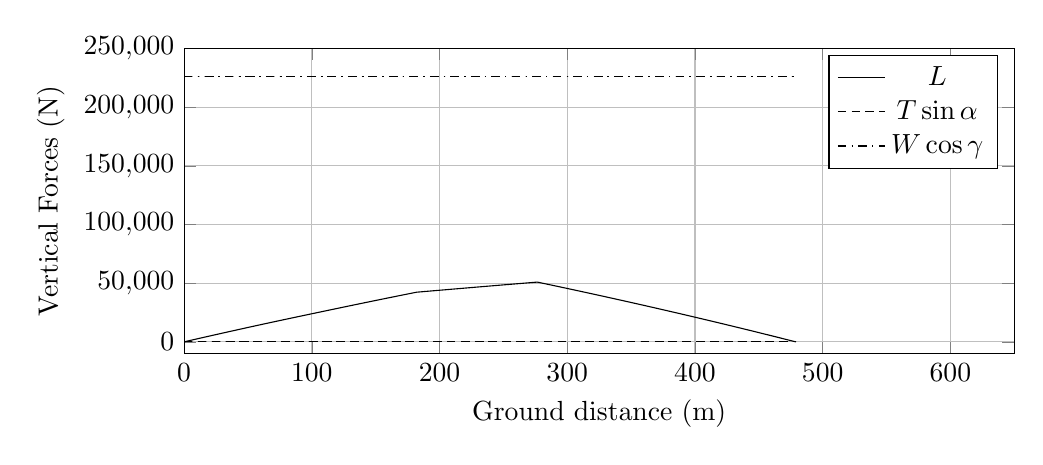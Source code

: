 %VerticalForces_vs_GroundDistance
\begin{tikzpicture}

\begin{axis}[
width=\textwidth,
height=0.45\textwidth,
scaled ticks=false, tick label style={/pgf/number format/fixed},
xmin=0.0,
xmax=650,
xlabel={Ground distance (m)},
xmajorgrids,
ymin=-10000.0,
ymax=250000,
ylabel={Vertical Forces (N)},
ytick={0,50000,100000,150000,200000,250000},
ymajorgrids,
legend entries = {$L$\\$T\sin\alpha$\\$W\cos\gamma$\\}
]

\addplot [
color=black,
solid
]
table[row sep=crcr]{
1.36E-8	3.477E-6\\
2.033E-7	5.198E-5\\
1.849E-6	4.727E-4\\
9.983E-6	0.003\\
4.135E-5	0.011\\
1.247E-4	0.032\\
2.844E-4	0.073\\
5.588E-4	0.143\\
9.398E-4	0.24\\
0.001	0.362\\
0.002	0.51\\
0.003	0.683\\
0.003	0.881\\
0.004	1.104\\
0.005	1.352\\
0.006	1.627\\
0.008	1.926\\
0.009	2.247\\
0.01	2.598\\
0.012	2.972\\
0.013	3.37\\
0.015	3.793\\
0.017	4.245\\
0.018	4.72\\
0.02	5.21\\
0.022	5.733\\
0.025	6.285\\
0.027	6.858\\
0.029	7.449\\
0.032	8.066\\
0.034	8.72\\
0.037	9.399\\
0.04	10.102\\
0.042	10.837\\
0.045	11.593\\
0.048	12.361\\
0.052	13.171\\
0.055	14.003\\
0.058	14.868\\
0.062	15.751\\
0.065	16.667\\
0.069	17.604\\
0.073	18.577\\
0.077	19.563\\
0.08	20.566\\
0.085	21.612\\
0.089	22.7\\
0.093	23.783\\
0.097	24.899\\
0.102	26.045\\
0.107	27.221\\
0.111	28.438\\
0.116	29.668\\
0.121	30.915\\
0.126	32.178\\
0.131	33.484\\
0.136	34.838\\
0.142	36.204\\
0.147	37.585\\
0.153	38.983\\
0.158	40.436\\
0.164	41.9\\
0.17	43.382\\
0.176	44.93\\
0.182	46.499\\
0.188	48.085\\
0.195	49.71\\
0.201	51.351\\
0.208	53.042\\
0.214	54.738\\
0.221	56.498\\
0.228	58.283\\
0.235	60.059\\
0.242	61.904\\
0.25	63.761\\
0.257	65.637\\
0.264	67.563\\
0.272	69.497\\
0.28	71.458\\
0.287	73.432\\
0.296	75.519\\
0.304	77.556\\
0.312	79.668\\
0.32	81.802\\
0.329	83.944\\
0.337	86.114\\
0.346	88.342\\
0.355	90.557\\
0.363	92.823\\
0.372	95.093\\
0.382	97.438\\
0.391	99.82\\
0.4	102.202\\
0.41	104.596\\
0.419	107.062\\
0.429	109.534\\
0.439	112.097\\
0.449	114.601\\
0.459	117.183\\
0.469	119.806\\
0.48	122.495\\
0.49	125.157\\
0.501	127.849\\
0.511	130.54\\
0.522	133.36\\
0.533	136.149\\
0.545	139.038\\
0.556	141.864\\
0.567	144.733\\
0.579	147.7\\
0.59	150.696\\
0.602	153.685\\
0.614	156.725\\
0.626	159.786\\
0.638	162.857\\
0.65	165.999\\
0.663	169.151\\
0.675	172.356\\
0.689	175.749\\
0.702	179.161\\
0.715	182.51\\
0.728	185.912\\
0.742	189.334\\
0.755	192.762\\
0.769	196.347\\
0.783	199.828\\
0.797	203.286\\
0.811	206.855\\
0.825	210.553\\
0.84	214.201\\
0.854	217.906\\
0.869	221.671\\
0.884	225.537\\
0.899	229.45\\
0.914	233.267\\
0.929	237.097\\
0.945	241.13\\
0.961	245.032\\
0.976	248.997\\
0.992	252.972\\
1.007	256.972\\
1.023	261.041\\
1.04	265.235\\
1.056	269.414\\
1.073	273.605\\
1.09	277.884\\
1.107	282.252\\
1.124	286.662\\
1.142	291.088\\
1.159	295.532\\
1.177	300.089\\
1.195	304.726\\
1.213	309.194\\
1.231	313.814\\
1.249	318.49\\
1.268	323.148\\
1.286	327.831\\
1.305	332.582\\
1.323	337.334\\
1.342	342.15\\
1.361	346.992\\
1.382	352.111\\
1.401	357.145\\
1.421	362.139\\
1.441	367.27\\
1.461	372.359\\
1.482	377.56\\
1.502	382.698\\
1.522	387.924\\
1.544	393.314\\
1.565	398.675\\
1.586	404.059\\
1.607	409.441\\
1.629	415.078\\
1.651	420.54\\
1.673	426.168\\
1.695	431.66\\
1.717	437.353\\
1.739	443.031\\
1.762	448.74\\
1.785	454.573\\
1.808	460.341\\
1.831	466.356\\
1.854	472.188\\
1.878	478.13\\
1.902	484.216\\
1.925	490.21\\
1.95	496.529\\
1.975	502.847\\
1.999	508.99\\
2.025	515.381\\
2.049	521.659\\
2.074	528.02\\
2.1	534.408\\
2.125	540.735\\
2.15	547.2\\
2.176	553.828\\
2.202	560.39\\
2.228	566.937\\
2.254	573.627\\
2.281	580.402\\
2.308	587.118\\
2.335	594.025\\
2.362	600.982\\
2.39	607.957\\
2.417	614.874\\
2.445	622.034\\
2.474	629.161\\
2.502	636.239\\
2.53	643.472\\
2.559	650.767\\
2.588	658.028\\
2.618	665.61\\
2.648	673.242\\
2.677	680.577\\
2.706	687.996\\
2.736	695.617\\
2.766	703.244\\
2.796	710.875\\
2.827	718.663\\
2.859	726.656\\
2.89	734.5\\
2.922	742.501\\
2.953	750.383\\
2.985	758.423\\
3.017	766.733\\
3.049	774.786\\
3.081	782.887\\
3.113	791.001\\
3.145	799.078\\
3.179	807.506\\
3.211	815.663\\
3.246	824.445\\
3.28	833.071\\
3.314	841.716\\
3.349	850.541\\
3.383	859.086\\
3.418	867.978\\
3.454	876.998\\
3.489	885.815\\
3.524	894.754\\
3.561	903.936\\
3.597	913.154\\
3.633	922.17\\
3.669	931.245\\
3.707	940.765\\
3.743	949.992\\
3.781	959.59\\
3.819	969.004\\
3.856	978.53\\
3.895	988.225\\
3.933	997.83\\
3.972	1007.544\\
4.01	1017.2\\
4.049	1027.075\\
4.089	1037.236\\
4.129	1047.142\\
4.168	1057.172\\
4.208	1067.125\\
4.248	1077.293\\
4.288	1087.335\\
4.329	1097.532\\
4.369	1107.787\\
4.41	1118.074\\
4.452	1128.527\\
4.493	1138.843\\
4.536	1149.567\\
4.578	1160.177\\
4.62	1170.855\\
4.662	1181.459\\
4.706	1192.461\\
4.749	1203.231\\
4.792	1214.156\\
4.836	1225.266\\
4.881	1236.433\\
4.925	1247.595\\
4.97	1258.792\\
5.015	1270.095\\
5.06	1281.539\\
5.106	1293.071\\
5.152	1304.62\\
5.197	1315.977\\
5.244	1327.666\\
5.29	1339.201\\
5.336	1350.812\\
5.383	1362.61\\
5.43	1374.474\\
5.477	1386.127\\
5.526	1398.465\\
5.574	1410.463\\
5.623	1422.69\\
5.671	1434.918\\
5.72	1447.221\\
5.771	1459.823\\
5.821	1472.363\\
5.87	1484.808\\
5.921	1497.393\\
5.971	1510.076\\
6.021	1522.604\\
6.071	1535.192\\
6.123	1548.136\\
6.174	1561.0\\
6.226	1573.895\\
6.278	1586.992\\
6.332	1600.419\\
6.384	1613.594\\
6.437	1626.694\\
6.489	1639.919\\
6.543	1653.362\\
6.597	1666.768\\
6.65	1680.18\\
6.705	1693.743\\
6.759	1707.339\\
6.814	1721.215\\
6.87	1735.121\\
6.925	1748.988\\
6.981	1762.972\\
7.038	1777.054\\
7.095	1791.284\\
7.151	1805.431\\
7.209	1819.924\\
7.267	1834.311\\
7.325	1848.78\\
7.383	1863.289\\
7.442	1878.059\\
7.502	1892.964\\
7.562	1907.963\\
7.622	1922.907\\
7.683	1938.223\\
7.743	1953.286\\
7.803	1968.214\\
7.864	1983.378\\
7.925	1998.711\\
7.987	2014.109\\
8.048	2029.273\\
8.109	2044.65\\
8.173	2060.428\\
8.236	2076.236\\
8.3	2092.049\\
8.363	2107.925\\
8.428	2124.024\\
8.491	2139.883\\
8.557	2156.31\\
8.623	2172.704\\
8.688	2188.809\\
8.754	2205.225\\
8.821	2221.923\\
8.889	2238.895\\
8.957	2255.865\\
9.025	2272.767\\
9.093	2289.623\\
9.16	2306.31\\
9.227	2323.15\\
9.296	2340.196\\
9.364	2357.197\\
9.433	2374.351\\
9.504	2391.888\\
9.575	2409.461\\
9.644	2426.799\\
9.716	2444.546\\
9.787	2462.385\\
9.858	2479.807\\
9.93	2497.875\\
10.002	2515.594\\
10.075	2533.759\\
10.147	2551.713\\
10.221	2569.982\\
10.294	2588.23\\
10.367	2606.392\\
10.441	2624.716\\
10.516	2643.355\\
10.591	2661.874\\
10.667	2680.854\\
10.743	2699.599\\
10.82	2718.845\\
10.897	2737.796\\
10.974	2756.829\\
11.051	2776.12\\
11.128	2795.155\\
11.208	2814.886\\
11.287	2834.49\\
11.366	2854.205\\
11.446	2873.99\\
11.527	2893.988\\
11.607	2913.914\\
11.688	2933.912\\
11.77	2954.129\\
11.851	2974.25\\
11.933	2994.613\\
12.017	3015.394\\
12.1	3036.0\\
12.185	3057.066\\
12.271	3078.151\\
12.354	3098.779\\
12.44	3120.141\\
12.526	3141.211\\
12.611	3162.307\\
12.696	3183.239\\
12.785	3205.278\\
12.871	3226.673\\
12.958	3248.247\\
13.046	3269.769\\
13.133	3291.411\\
13.221	3313.234\\
13.31	3335.201\\
13.4	3357.303\\
13.489	3379.326\\
13.578	3401.389\\
13.667	3423.398\\
13.758	3445.709\\
13.848	3468.084\\
13.939	3490.415\\
14.031	3513.182\\
14.124	3535.987\\
14.215	3558.52\\
14.308	3581.498\\
14.401	3604.574\\
14.495	3627.716\\
14.589	3650.837\\
14.683	3674.044\\
14.779	3697.6\\
14.874	3721.032\\
14.97	3744.854\\
15.069	3769.137\\
15.164	3792.682\\
15.26	3816.325\\
15.357	3840.178\\
15.455	3864.264\\
15.553	3888.445\\
15.653	3912.944\\
15.755	3938.227\\
15.856	3963.026\\
15.958	3988.266\\
16.06	4013.359\\
16.164	4038.933\\
16.267	4064.306\\
16.369	4089.434\\
16.472	4114.647\\
16.577	4140.45\\
16.679	4165.577\\
16.784	4191.423\\
16.89	4217.527\\
16.997	4243.784\\
17.104	4270.069\\
17.211	4296.422\\
17.319	4322.901\\
17.424	4348.915\\
17.532	4375.36\\
17.64	4401.977\\
17.749	4428.707\\
17.857	4455.329\\
17.969	4482.83\\
18.08	4510.003\\
18.189	4536.694\\
18.302	4564.654\\
18.413	4591.814\\
18.526	4619.464\\
18.637	4646.795\\
18.751	4674.712\\
18.865	4702.737\\
18.98	4730.932\\
19.094	4759.047\\
19.209	4787.222\\
19.323	4815.323\\
19.438	4843.528\\
19.556	4872.29\\
19.672	4900.839\\
19.789	4929.662\\
19.907	4958.523\\
20.024	4987.219\\
20.143	5016.379\\
20.264	5046.153\\
20.384	5075.393\\
20.504	5104.958\\
20.623	5134.022\\
20.745	5163.997\\
20.866	5193.637\\
20.987	5223.338\\
21.113	5254.277\\
21.236	5284.435\\
21.36	5314.702\\
21.484	5345.057\\
21.608	5375.545\\
21.732	5405.963\\
21.858	5436.671\\
21.985	5467.895\\
22.112	5498.911\\
22.237	5529.598\\
22.363	5560.453\\
22.489	5591.223\\
22.616	5622.491\\
22.744	5653.827\\
22.875	5685.745\\
23.004	5717.397\\
23.131	5748.504\\
23.258	5779.595\\
23.389	5811.759\\
23.52	5843.723\\
23.653	5876.403\\
23.783	5908.254\\
23.918	5941.211\\
24.051	5973.775\\
24.182	6005.908\\
24.315	6038.268\\
24.45	6071.351\\
24.585	6104.503\\
24.721	6137.773\\
24.857	6171.009\\
24.995	6204.658\\
25.13	6237.877\\
25.271	6272.275\\
25.407	6305.489\\
25.543	6338.871\\
25.683	6373.038\\
25.821	6406.798\\
25.96	6440.91\\
25.988	6447.661\\
26.056	6464.329\\
26.062	6465.736\\
26.067	6467.002\\
26.072	6468.248\\
26.073	6468.594\\
26.075	6468.907\\
26.08	6470.32\\
26.102	6475.696\\
26.183	6495.527\\
26.3	6524.154\\
26.428	6555.241\\
26.558	6587.176\\
26.688	6618.97\\
26.819	6650.949\\
26.952	6683.42\\
27.084	6715.813\\
27.217	6748.328\\
27.351	6781.105\\
27.483	6813.495\\
27.618	6846.331\\
27.752	6879.232\\
27.887	6912.285\\
28.023	6945.506\\
28.159	6978.706\\
28.296	7012.3\\
28.435	7046.219\\
28.571	7079.52\\
28.71	7113.411\\
28.85	7147.721\\
28.989	7181.578\\
29.129	7215.884\\
29.272	7250.703\\
29.413	7285.239\\
29.555	7319.905\\
29.7	7355.294\\
29.842	7390.165\\
29.985	7425.098\\
30.129	7460.201\\
30.275	7495.953\\
30.422	7531.771\\
30.569	7567.774\\
30.717	7603.691\\
30.865	7640.024\\
31.012	7675.801\\
31.162	7712.356\\
31.314	7749.485\\
31.463	7785.946\\
31.612	7822.386\\
31.763	7859.101\\
31.915	7896.25\\
32.067	7933.358\\
32.219	7970.325\\
32.372	8007.667\\
32.525	8044.946\\
32.677	8082.146\\
32.83	8119.452\\
32.986	8157.374\\
33.143	8195.852\\
33.3	8233.976\\
33.458	8272.564\\
33.614	8310.584\\
33.77	8348.722\\
33.929	8387.415\\
34.088	8426.081\\
34.248	8464.993\\
34.407	8503.762\\
34.565	8542.234\\
34.724	8580.997\\
34.887	8620.672\\
35.049	8660.161\\
35.21	8699.308\\
35.37	8738.335\\
35.532	8777.606\\
35.693	8816.978\\
35.855	8856.324\\
36.023	8897.015\\
36.191	8937.887\\
36.357	8978.383\\
36.521	9018.274\\
36.688	9058.79\\
36.854	9099.108\\
37.025	9140.626\\
37.192	9181.294\\
37.361	9222.3\\
37.529	9263.157\\
37.697	9304.057\\
37.868	9345.598\\
38.038	9386.824\\
38.209	9428.361\\
38.379	9469.577\\
38.553	9511.675\\
38.723	9552.995\\
38.898	9595.451\\
39.071	9637.564\\
39.244	9679.498\\
39.42	9722.005\\
39.592	9763.694\\
39.765	9805.615\\
39.943	9848.753\\
40.117	9891.119\\
40.295	9934.006\\
40.472	9977.105\\
40.648	10019.608\\
40.824	10062.256\\
41.004	10105.758\\
41.182	10148.797\\
41.36	10192.022\\
41.54	10235.602\\
41.723	10279.675\\
41.903	10323.185\\
42.085	10367.334\\
42.267	10411.354\\
42.447	10454.894\\
42.631	10499.178\\
42.81	10542.408\\
42.993	10586.589\\
43.179	10631.682\\
43.363	10676.076\\
43.548	10720.738\\
43.734	10765.491\\
43.918	10809.986\\
44.105	10855.118\\
44.293	10900.331\\
44.481	10945.764\\
44.669	10990.992\\
44.859	11036.795\\
45.047	11082.309\\
45.237	11127.971\\
45.428	11173.966\\
45.616	11219.381\\
45.807	11265.259\\
45.999	11311.397\\
46.188	11356.975\\
46.381	11403.375\\
46.573	11449.667\\
46.766	11495.984\\
46.959	11542.456\\
47.153	11589.097\\
47.345	11635.316\\
47.539	11681.797\\
47.732	11728.29\\
47.928	11775.321\\
48.123	11822.167\\
48.321	11869.54\\
48.517	11916.648\\
48.713	11963.811\\
48.913	12011.747\\
49.112	12059.41\\
49.312	12107.408\\
49.51	12154.78\\
49.712	12203.17\\
49.91	12250.804\\
50.112	12299.116\\
50.309	12346.187\\
50.508	12393.849\\
50.709	12442.14\\
50.912	12490.711\\
51.116	12539.382\\
51.321	12588.491\\
51.525	12637.351\\
51.729	12685.995\\
51.934	12735.103\\
52.14	12784.402\\
52.345	12833.275\\
52.551	12882.507\\
52.757	12931.784\\
52.965	12981.406\\
53.175	13031.379\\
53.382	13080.944\\
53.592	13131.053\\
53.804	13181.48\\
54.015	13231.807\\
54.224	13281.698\\
54.432	13331.355\\
54.643	13381.573\\
54.855	13432.116\\
55.066	13482.336\\
55.28	13533.197\\
55.492	13583.666\\
55.704	13634.161\\
55.917	13684.955\\
56.132	13735.951\\
56.347	13787.02\\
56.559	13837.539\\
56.776	13889.091\\
56.995	13941.265\\
57.215	13993.369\\
57.435	14045.749\\
57.654	14097.583\\
57.873	14149.596\\
58.091	14201.326\\
58.312	14253.797\\
58.532	14306.075\\
58.755	14358.954\\
58.977	14411.415\\
59.199	14464.063\\
59.421	14516.651\\
59.645	14569.675\\
59.869	14622.821\\
60.094	14676.181\\
60.318	14729.139\\
60.542	14782.069\\
60.767	14835.379\\
60.996	14889.424\\
61.224	14943.386\\
61.453	14997.678\\
61.684	15052.045\\
61.914	15106.527\\
62.145	15160.976\\
62.376	15215.528\\
62.607	15270.197\\
62.841	15325.385\\
63.075	15380.515\\
63.312	15436.415\\
63.546	15491.762\\
63.782	15547.427\\
64.017	15602.606\\
64.254	15658.592\\
64.493	15714.796\\
64.731	15770.864\\
64.969	15826.883\\
65.211	15883.838\\
65.451	15940.453\\
65.69	15996.699\\
65.93	16053.16\\
66.172	16109.981\\
66.414	16166.776\\
66.656	16223.732\\
66.899	16280.875\\
67.144	16338.295\\
67.388	16395.634\\
67.633	16453.333\\
67.879	16510.957\\
68.126	16568.825\\
68.373	16626.904\\
68.622	16685.276\\
68.871	16743.69\\
69.12	16802.065\\
69.368	16860.239\\
69.62	16919.058\\
69.872	16978.281\\
70.128	17038.045\\
70.379	17097.006\\
70.634	17156.604\\
70.892	17216.837\\
71.146	17276.431\\
71.402	17336.226\\
71.662	17396.932\\
71.925	17458.455\\
72.185	17519.165\\
72.446	17580.157\\
72.706	17641.021\\
72.967	17701.884\\
73.229	17763.046\\
73.491	17824.135\\
73.754	17885.623\\
74.019	17947.354\\
74.285	18009.324\\
74.554	18072.063\\
74.823	18134.858\\
75.094	18197.836\\
75.364	18260.901\\
75.635	18323.902\\
75.908	18387.604\\
76.182	18451.287\\
76.456	18515.141\\
76.73	18578.733\\
77.004	18642.579\\
77.286	18708.094\\
77.568	18773.667\\
77.846	18838.246\\
78.125	18903.079\\
78.406	18968.525\\
78.686	19033.44\\
78.969	19099.062\\
79.256	19165.744\\
79.542	19232.104\\
79.827	19298.216\\
80.113	19364.718\\
80.404	19432.123\\
80.691	19498.636\\
80.981	19565.801\\
81.272	19633.292\\
81.567	19701.652\\
81.862	19769.995\\
82.157	19838.316\\
82.45	19906.1\\
82.745	19974.438\\
83.043	20043.488\\
83.342	20112.637\\
83.644	20182.49\\
83.947	20252.615\\
84.251	20322.876\\
84.552	20392.289\\
84.857	20462.967\\
85.165	20534.089\\
85.471	20604.816\\
85.779	20675.859\\
86.089	20747.494\\
86.403	20819.819\\
86.712	20891.165\\
87.027	20963.831\\
87.342	21036.678\\
87.658	21109.571\\
87.98	21183.657\\
88.297	21256.896\\
88.618	21330.768\\
88.936	21404.176\\
89.257	21477.946\\
89.579	21552.213\\
89.9	21626.061\\
90.225	21700.906\\
90.55	21775.843\\
90.878	21851.255\\
91.207	21927.065\\
91.541	22003.837\\
91.87	22079.543\\
92.201	22155.686\\
92.534	22232.248\\
92.864	22308.15\\
93.197	22384.731\\
93.531	22461.302\\
93.867	22538.541\\
94.205	22616.303\\
94.542	22693.623\\
94.885	22772.508\\
95.228	22851.06\\
95.571	22929.892\\
95.914	23008.606\\
96.255	23086.833\\
96.597	23165.299\\
96.938	23243.718\\
97.282	23322.418\\
97.622	23400.535\\
97.966	23479.384\\
98.313	23558.95\\
98.659	23638.169\\
99.001	23716.627\\
99.351	23796.806\\
99.698	23876.397\\
100.047	23956.268\\
100.392	24035.311\\
100.743	24115.727\\
101.089	24195.012\\
101.435	24274.206\\
101.784	24354.225\\
102.132	24433.81\\
102.475	24512.469\\
102.822	24591.884\\
103.167	24670.913\\
103.515	24750.524\\
103.864	24830.314\\
104.21	24909.414\\
104.552	24987.849\\
104.897	25066.597\\
105.241	25145.384\\
105.584	25223.757\\
105.926	25302.163\\
106.273	25381.528\\
106.615	25459.668\\
106.959	25538.29\\
107.3	25616.32\\
107.641	25694.343\\
107.983	25772.536\\
108.325	25850.663\\
108.394	25866.28\\
108.405	25868.852\\
108.416	25871.352\\
108.425	25873.398\\
108.443	25877.696\\
108.52	25895.234\\
108.701	25936.501\\
108.994	26003.65\\
109.302	26073.893\\
109.609	26144.115\\
109.916	26214.302\\
110.229	26285.778\\
110.541	26357.214\\
110.854	26428.602\\
111.174	26501.748\\
111.494	26574.808\\
111.812	26647.447\\
112.131	26720.4\\
112.452	26793.693\\
112.775	26867.513\\
113.1	26941.641\\
113.43	27017.146\\
113.76	27092.332\\
114.091	27167.91\\
114.425	27244.3\\
114.76	27320.67\\
115.095	27397.078\\
115.434	27474.581\\
115.775	27552.281\\
116.117	27630.287\\
116.462	27708.931\\
116.808	27787.877\\
117.157	27867.487\\
117.506	27946.992\\
117.854	28026.449\\
118.205	28106.505\\
118.559	28186.996\\
118.913	28267.714\\
119.27	28349.071\\
119.63	28431.066\\
119.99	28513.016\\
120.347	28594.479\\
120.714	28677.921\\
121.081	28761.509\\
121.447	28844.878\\
121.815	28928.526\\
122.185	29012.729\\
122.554	29096.598\\
122.925	29180.913\\
123.296	29265.392\\
123.67	29350.462\\
124.047	29435.939\\
124.424	29521.694\\
124.802	29607.468\\
125.182	29693.837\\
125.559	29779.381\\
125.939	29865.698\\
126.32	29952.212\\
126.701	30038.668\\
127.081	30124.777\\
127.462	30211.225\\
127.844	30297.894\\
128.227	30384.828\\
128.61	30471.57\\
128.996	30558.959\\
129.378	30645.468\\
129.761	30732.167\\
130.145	30819.126\\
130.53	30906.299\\
130.917	30993.825\\
131.294	31079.245\\
131.675	31165.29\\
132.058	31251.939\\
132.441	31338.404\\
132.827	31425.615\\
133.21	31512.103\\
133.594	31598.937\\
133.976	31685.218\\
134.361	31772.083\\
134.745	31858.672\\
135.129	31945.269\\
135.514	32032.195\\
135.898	32118.656\\
136.282	32205.35\\
136.664	32291.391\\
137.047	32377.583\\
137.428	32463.511\\
137.813	32550.13\\
138.197	32636.534\\
138.581	32722.785\\
138.966	32809.448\\
139.35	32895.834\\
139.734	32982.006\\
140.116	33067.942\\
140.5	33154.292\\
140.882	33240.002\\
141.262	33325.172\\
141.643	33410.821\\
142.027	33496.888\\
142.411	33582.941\\
142.794	33668.943\\
143.176	33754.422\\
143.56	33840.531\\
143.942	33926.189\\
144.324	34011.611\\
144.707	34097.268\\
145.087	34182.373\\
145.469	34267.718\\
145.85	34353.04\\
146.231	34438.235\\
146.615	34523.988\\
146.998	34609.449\\
147.384	34695.818\\
147.767	34781.303\\
148.152	34867.183\\
148.536	34952.75\\
148.92	35038.418\\
149.304	35124.033\\
149.688	35209.534\\
150.071	35294.902\\
150.456	35380.704\\
150.845	35467.228\\
151.229	35552.67\\
151.615	35638.465\\
151.998	35723.809\\
152.383	35809.327\\
152.769	35895.208\\
153.156	35981.032\\
153.543	36066.912\\
153.931	36153.131\\
154.318	36238.998\\
154.704	36324.648\\
155.089	36409.98\\
155.476	36495.858\\
155.866	36582.254\\
156.254	36668.158\\
156.642	36754.018\\
157.03	36840.039\\
157.421	36926.578\\
157.811	37012.664\\
158.199	37098.657\\
158.589	37184.737\\
158.979	37270.91\\
159.371	37357.503\\
159.761	37443.697\\
160.152	37529.983\\
160.541	37615.793\\
160.933	37702.117\\
161.326	37788.747\\
161.718	37875.277\\
162.112	37962.114\\
162.506	38048.728\\
162.899	38135.305\\
163.293	38222.033\\
163.689	38309.106\\
164.085	38396.175\\
164.483	38483.606\\
164.879	38570.732\\
165.273	38657.317\\
165.671	38744.642\\
166.069	38832.042\\
166.47	38919.943\\
166.872	39008.009\\
167.271	39095.654\\
167.672	39183.533\\
168.071	39270.776\\
168.472	39358.751\\
168.875	39446.944\\
169.279	39535.299\\
169.681	39623.323\\
170.088	39712.318\\
170.493	39800.805\\
170.898	39889.33\\
171.305	39978.085\\
171.71	40066.606\\
172.116	40155.118\\
172.525	40244.334\\
172.933	40333.373\\
173.342	40422.573\\
173.754	40512.177\\
174.165	40601.816\\
174.579	40691.848\\
174.991	40781.501\\
175.401	40870.892\\
175.815	40960.841\\
176.228	41050.642\\
176.642	41140.656\\
177.057	41230.785\\
177.475	41321.484\\
177.893	41412.155\\
178.31	41502.738\\
178.728	41593.361\\
179.145	41683.804\\
179.565	41774.799\\
179.987	41866.301\\
180.41	41957.777\\
180.834	42049.718\\
181.26	42141.848\\
181.684	42233.576\\
181.893	42278.853\\
182.111	42325.991\\
182.537	42365.721\\
183.424	42448.422\\
184.301	42530.238\\
185.174	42611.572\\
186.051	42693.265\\
186.939	42775.881\\
187.824	42858.306\\
188.721	42941.731\\
189.61	43024.368\\
190.501	43107.166\\
191.389	43189.691\\
192.281	43272.42\\
193.188	43356.613\\
194.089	43440.203\\
194.997	43524.371\\
195.895	43607.589\\
196.797	43691.133\\
197.707	43775.367\\
198.612	43859.158\\
199.526	43943.74\\
200.439	44028.092\\
201.346	44111.9\\
202.261	44196.456\\
203.18	44281.259\\
204.102	44366.345\\
205.014	44450.5\\
205.94	44535.887\\
206.864	44621.037\\
207.792	44706.453\\
208.728	44792.672\\
209.66	44878.473\\
210.599	44964.821\\
211.543	45051.573\\
212.489	45138.558\\
213.428	45224.769\\
214.373	45311.561\\
215.316	45398.096\\
216.269	45485.502\\
217.223	45572.952\\
218.179	45660.58\\
219.134	45748.035\\
220.09	45835.578\\
221.054	45923.772\\
222.019	46012.097\\
222.987	46100.572\\
223.959	46189.336\\
224.935	46278.539\\
225.912	46367.766\\
226.897	46457.608\\
227.878	46547.117\\
228.866	46637.142\\
229.858	46727.575\\
230.849	46817.851\\
231.835	46907.648\\
232.836	46998.682\\
233.841	47090.143\\
234.845	47181.407\\
235.851	47272.834\\
236.862	47364.67\\
237.87	47456.206\\
238.883	47548.164\\
239.887	47639.23\\
240.907	47731.75\\
241.926	47824.097\\
242.95	47916.851\\
243.987	48010.711\\
245.016	48103.834\\
246.059	48198.239\\
247.097	48292.09\\
248.14	48386.383\\
249.183	48480.593\\
250.237	48575.785\\
251.289	48670.716\\
252.346	48766.064\\
253.401	48861.225\\
254.474	48957.94\\
255.553	49055.163\\
256.621	49151.321\\
257.692	49247.797\\
258.78	49345.634\\
259.862	49442.938\\
260.94	49539.853\\
262.023	49637.186\\
263.111	49734.914\\
264.212	49833.789\\
265.312	49932.543\\
266.409	50030.875\\
267.513	50129.866\\
268.63	50230.015\\
269.759	50331.116\\
270.89	50432.407\\
272.012	50532.824\\
273.137	50633.501\\
274.27	50734.868\\
275.414	50837.07\\
276.324	50918.423\\
276.554	50938.999\\
277.555	50710.28\\
278.55	50482.584\\
279.547	50254.273\\
280.545	50025.551\\
281.535	49798.351\\
282.519	49572.217\\
283.522	49341.696\\
284.521	49111.768\\
285.507	48884.888\\
286.491	48658.022\\
287.486	48428.467\\
288.479	48199.129\\
289.456	47973.206\\
290.445	47744.28\\
291.436	47514.761\\
292.426	47285.428\\
293.411	47056.702\\
294.396	46828.035\\
295.376	46600.227\\
296.364	46370.324\\
297.35	46140.638\\
298.34	45909.938\\
299.313	45682.91\\
300.298	45452.85\\
301.286	45221.918\\
302.252	44995.94\\
303.226	44767.874\\
304.198	44539.841\\
305.167	44312.557\\
306.141	44083.807\\
307.118	43854.175\\
308.089	43625.872\\
309.051	43399.278\\
310.012	43172.874\\
310.974	42945.82\\
311.939	42718.1\\
312.904	42489.905\\
313.861	42263.649\\
314.81	42038.833\\
315.764	41812.957\\
316.721	41585.797\\
317.682	41357.721\\
318.63	41132.593\\
319.588	40904.578\\
320.533	40679.663\\
321.48	40454.024\\
322.429	40227.679\\
323.383	40000.073\\
324.317	39776.901\\
325.256	39552.471\\
326.192	39328.536\\
327.126	39104.831\\
328.068	38879.0\\
329.006	38653.909\\
329.937	38430.303\\
330.864	38207.552\\
331.794	37983.778\\
332.719	37761.04\\
333.641	37538.799\\
334.551	37319.324\\
335.467	37098.356\\
336.375	36878.943\\
337.288	36658.215\\
338.198	36437.788\\
339.11	36217.034\\
340.013	35998.021\\
340.919	35778.157\\
341.816	35560.236\\
342.713	35342.232\\
343.618	35122.055\\
344.517	34903.2\\
345.416	34684.23\\
346.301	34468.404\\
347.18	34253.862\\
348.063	34038.081\\
348.936	33824.596\\
349.809	33611.132\\
350.673	33399.621\\
351.547	33185.252\\
352.407	32974.294\\
353.277	32760.78\\
354.138	32549.176\\
354.993	32338.931\\
355.852	32127.613\\
356.707	31917.028\\
357.557	31707.639\\
358.397	31500.368\\
359.244	31291.19\\
360.083	31083.851\\
360.925	30875.85\\
361.755	30670.477\\
362.582	30465.576\\
363.409	30260.495\\
364.233	30056.297\\
365.058	29851.426\\
365.877	29648.072\\
366.687	29446.637\\
367.491	29246.633\\
368.295	29046.312\\
369.097	28846.457\\
369.896	28647.171\\
370.693	28448.38\\
371.473	28253.627\\
372.268	28054.947\\
373.061	27856.557\\
373.844	27660.637\\
374.616	27467.229\\
375.386	27274.312\\
376.147	27083.243\\
376.913	26891.004\\
377.683	26697.566\\
378.44	26507.253\\
379.187	26319.433\\
379.938	26130.346\\
380.686	25942.019\\
381.43	25754.319\\
382.18	25565.15\\
382.925	25377.065\\
383.651	25193.791\\
384.382	25008.831\\
385.099	24827.505\\
385.817	24645.764\\
386.522	24467.106\\
387.238	24285.796\\
387.939	24107.805\\
388.641	23929.767\\
389.331	23754.392\\
390.027	23577.496\\
390.707	23404.698\\
391.403	23227.596\\
392.086	23053.735\\
392.758	22882.36\\
393.439	22708.861\\
394.11	22537.516\\
394.787	22364.82\\
395.457	22193.709\\
396.117	22024.984\\
396.764	21859.307\\
397.424	21690.39\\
398.08	21522.489\\
398.726	21356.999\\
399.367	21192.645\\
400.01	21027.564\\
400.652	20862.767\\
401.285	20700.294\\
401.918	20537.536\\
402.545	20376.252\\
403.175	20214.302\\
403.798	20053.765\\
404.421	19893.307\\
405.041	19733.579\\
405.661	19573.696\\
406.265	19417.795\\
406.86	19264.187\\
407.466	19107.593\\
408.066	18952.386\\
408.655	18800.005\\
409.251	18645.772\\
409.837	18494.134\\
410.434	18339.348\\
411.016	18188.568\\
411.594	18038.619\\
412.167	17889.856\\
412.735	17742.615\\
413.299	17596.013\\
413.858	17450.618\\
414.424	17303.591\\
414.976	17159.936\\
415.523	17017.369\\
416.072	16874.442\\
416.613	16733.428\\
417.15	16593.504\\
417.689	16452.925\\
418.213	16316.083\\
418.749	16176.18\\
419.283	16036.714\\
419.815	15897.629\\
420.339	15760.443\\
420.86	15624.083\\
421.386	15486.446\\
421.901	15351.711\\
422.411	15218.075\\
422.918	15084.995\\
423.433	14950.071\\
423.929	14819.768\\
424.439	14685.977\\
424.934	14555.832\\
425.42	14428.293\\
425.919	14296.977\\
426.411	14167.703\\
426.892	14041.194\\
427.374	13914.274\\
427.85	13788.923\\
428.321	13664.6\\
428.798	13539.016\\
429.287	13410.108\\
429.752	13287.391\\
430.208	13167.015\\
430.67	13044.819\\
431.137	12921.601\\
431.593	12801.018\\
432.039	12683.105\\
432.479	12566.795\\
432.923	12449.314\\
433.37	12330.805\\
433.814	12213.384\\
434.253	12096.977\\
434.687	11981.905\\
435.121	11866.86\\
435.547	11753.903\\
435.971	11641.315\\
436.403	11526.497\\
436.821	11415.565\\
437.243	11303.43\\
437.658	11192.995\\
438.074	11082.32\\
438.48	10974.48\\
438.88	10867.953\\
439.277	10762.18\\
439.675	10656.415\\
440.083	10547.679\\
440.483	10440.964\\
440.871	10337.498\\
441.255	10235.122\\
441.646	10130.86\\
442.025	10029.714\\
442.411	9926.471\\
442.799	9822.997\\
443.177	9721.904\\
443.553	9621.49\\
443.926	9521.631\\
444.303	9420.778\\
444.674	9321.476\\
445.04	9223.44\\
445.404	9126.119\\
445.764	9029.715\\
446.129	8931.769\\
446.491	8834.814\\
446.843	8740.291\\
447.195	8645.941\\
447.548	8551.256\\
447.889	8459.775\\
448.223	8369.989\\
448.57	8276.992\\
448.913	8184.672\\
449.255	8092.893\\
449.591	8002.363\\
449.924	7913.014\\
450.255	7823.877\\
450.577	7737.11\\
450.907	7648.465\\
451.226	7562.444\\
451.545	7476.692\\
451.86	7391.779\\
452.173	7307.416\\
452.485	7223.244\\
452.794	7139.97\\
453.116	7053.193\\
453.421	6970.911\\
453.719	6890.492\\
454.029	6806.654\\
454.325	6726.661\\
454.625	6645.607\\
454.919	6566.213\\
455.21	6487.627\\
455.509	6406.781\\
455.798	6328.753\\
456.085	6250.948\\
456.375	6172.599\\
456.658	6096.019\\
456.945	6018.261\\
457.222	5943.149\\
457.502	5867.404\\
457.778	5792.65\\
458.053	5718.153\\
458.323	5645.004\\
458.583	5574.446\\
458.866	5497.74\\
459.13	5426.086\\
459.394	5354.392\\
459.651	5284.584\\
459.905	5215.783\\
460.168	5144.435\\
460.418	5076.48\\
460.669	5008.199\\
460.916	4941.171\\
461.156	4875.896\\
461.404	4808.354\\
461.65	4741.655\\
461.885	4677.705\\
462.125	4612.391\\
462.355	4549.838\\
462.594	4484.767\\
462.829	4420.87\\
463.058	4358.312\\
463.289	4295.419\\
463.515	4233.864\\
463.74	4172.655\\
463.966	4111.087\\
464.187	4050.834\\
464.4	3992.789\\
464.61	3935.502\\
464.822	3877.612\\
465.029	3821.325\\
465.235	3765.068\\
465.441	3708.743\\
465.65	3651.605\\
465.856	3595.413\\
466.057	3540.584\\
466.26	3485.287\\
466.462	3429.912\\
466.657	3376.844\\
466.846	3324.974\\
467.04	3272.042\\
467.229	3220.485\\
467.416	3169.257\\
467.604	3117.847\\
467.787	3067.936\\
467.971	3017.389\\
468.153	2967.591\\
468.337	2917.455\\
468.515	2868.627\\
468.688	2821.278\\
468.859	2774.496\\
469.035	2726.24\\
469.207	2679.275\\
469.379	2632.108\\
469.547	2585.873\\
469.714	2540.299\\
469.875	2496.125\\
470.028	2454.076\\
470.194	2408.606\\
470.356	2364.349\\
470.508	2322.506\\
470.662	2280.301\\
470.816	2238.069\\
470.968	2196.298\\
471.124	2153.624\\
471.274	2112.337\\
471.426	2070.624\\
471.577	2029.327\\
471.723	1989.261\\
471.866	1950.096\\
472.004	1911.974\\
472.141	1874.413\\
472.275	1837.53\\
472.408	1801.122\\
472.542	1764.173\\
472.678	1726.936\\
472.807	1691.589\\
472.943	1653.982\\
473.065	1620.433\\
473.197	1584.195\\
473.321	1550.248\\
473.446	1515.729\\
473.562	1483.915\\
473.679	1451.72\\
473.801	1418.073\\
473.919	1385.595\\
474.034	1354.063\\
474.145	1323.399\\
474.254	1293.619\\
474.368	1262.172\\
474.478	1231.806\\
474.586	1202.142\\
474.69	1173.662\\
474.796	1144.458\\
474.895	1117.108\\
474.992	1090.387\\
475.098	1061.249\\
475.196	1034.267\\
475.288	1008.734\\
475.377	984.205\\
475.47	958.816\\
475.559	934.272\\
475.649	909.32\\
475.734	885.835\\
475.828	860.13\\
475.92	834.846\\
476.003	811.923\\
476.087	788.626\\
476.167	766.597\\
476.248	744.267\\
476.329	721.913\\
476.41	699.578\\
476.486	678.685\\
476.561	658.009\\
476.638	636.82\\
476.71	616.882\\
476.78	597.603\\
476.846	579.378\\
476.916	560.178\\
476.982	541.866\\
477.047	523.866\\
477.109	506.73\\
477.17	489.862\\
477.232	472.952\\
477.29	456.847\\
477.353	439.598\\
477.411	423.463\\
477.467	407.972\\
477.521	393.09\\
477.575	378.18\\
477.63	362.886\\
477.681	348.826\\
477.733	334.673\\
477.788	319.337\\
477.838	305.58\\
477.888	291.785\\
477.935	278.799\\
477.982	265.687\\
478.03	252.671\\
478.072	240.836\\
478.114	229.358\\
478.153	218.655\\
478.191	208.182\\
478.23	197.345\\
478.266	187.435\\
478.3	177.852\\
478.333	168.87\\
478.367	159.463\\
478.402	149.839\\
478.434	140.852\\
478.464	132.744\\
478.492	124.885\\
478.52	117.256\\
478.547	109.844\\
478.571	103.147\\
478.598	95.739\\
478.622	88.955\\
478.646	82.443\\
478.67	75.771\\
478.691	70.063\\
478.711	64.318\\
478.73	59.195\\
478.749	53.98\\
478.767	48.875\\
478.784	44.253\\
478.799	40.073\\
478.813	36.296\\
478.826	32.732\\
478.839	29.124\\
478.852	25.525\\
478.863	22.33\\
478.874	19.424\\
478.884	16.747\\
478.894	13.797\\
478.902	11.61\\
478.909	9.583\\
478.915	8.067\\
478.921	6.462\\
478.927	4.862\\
478.931	3.671\\
478.935	2.491\\
478.938	1.674\\
478.94	1.027\\
478.942	0.541\\
478.943	0.218\\
478.944	0.028\\
478.944	1.582E-19\\
};

\addplot [
color=black,
densely dashed
]
table[row sep=crcr]{
1.36E-8	0.0\\
2.033E-7	0.0\\
1.849E-6	0.0\\
9.983E-6	0.0\\
4.135E-5	0.0\\
1.247E-4	0.0\\
2.844E-4	0.0\\
5.588E-4	0.0\\
9.398E-4	0.0\\
0.001	0.0\\
0.002	0.0\\
0.003	0.0\\
0.003	0.0\\
0.004	0.0\\
0.005	0.0\\
0.006	0.0\\
0.008	0.0\\
0.009	0.0\\
0.01	0.0\\
0.012	0.0\\
0.013	0.0\\
0.015	0.0\\
0.017	0.0\\
0.018	0.0\\
0.02	0.0\\
0.022	0.0\\
0.025	0.0\\
0.027	0.0\\
0.029	0.0\\
0.032	0.0\\
0.034	0.0\\
0.037	0.0\\
0.04	0.0\\
0.042	0.0\\
0.045	0.0\\
0.048	0.0\\
0.052	0.0\\
0.055	0.0\\
0.058	0.0\\
0.062	0.0\\
0.065	0.0\\
0.069	0.0\\
0.073	0.0\\
0.077	0.0\\
0.08	0.0\\
0.085	0.0\\
0.089	0.0\\
0.093	0.0\\
0.097	0.0\\
0.102	0.0\\
0.107	0.0\\
0.111	0.0\\
0.116	0.0\\
0.121	0.0\\
0.126	0.0\\
0.131	0.0\\
0.136	0.0\\
0.142	0.0\\
0.147	0.0\\
0.153	0.0\\
0.158	0.0\\
0.164	0.0\\
0.17	0.0\\
0.176	0.0\\
0.182	0.0\\
0.188	0.0\\
0.195	0.0\\
0.201	0.0\\
0.208	0.0\\
0.214	0.0\\
0.221	0.0\\
0.228	0.0\\
0.235	0.0\\
0.242	0.0\\
0.25	0.0\\
0.257	0.0\\
0.264	0.0\\
0.272	0.0\\
0.28	0.0\\
0.287	0.0\\
0.296	0.0\\
0.304	0.0\\
0.312	0.0\\
0.32	0.0\\
0.329	0.0\\
0.337	0.0\\
0.346	0.0\\
0.355	0.0\\
0.363	0.0\\
0.372	0.0\\
0.382	0.0\\
0.391	0.0\\
0.4	0.0\\
0.41	0.0\\
0.419	0.0\\
0.429	0.0\\
0.439	0.0\\
0.449	0.0\\
0.459	0.0\\
0.469	0.0\\
0.48	0.0\\
0.49	0.0\\
0.501	0.0\\
0.511	0.0\\
0.522	0.0\\
0.533	0.0\\
0.545	0.0\\
0.556	0.0\\
0.567	0.0\\
0.579	0.0\\
0.59	0.0\\
0.602	0.0\\
0.614	0.0\\
0.626	0.0\\
0.638	0.0\\
0.65	0.0\\
0.663	0.0\\
0.675	0.0\\
0.689	0.0\\
0.702	0.0\\
0.715	0.0\\
0.728	0.0\\
0.742	0.0\\
0.755	0.0\\
0.769	0.0\\
0.783	0.0\\
0.797	0.0\\
0.811	0.0\\
0.825	0.0\\
0.84	0.0\\
0.854	0.0\\
0.869	0.0\\
0.884	0.0\\
0.899	0.0\\
0.914	0.0\\
0.929	0.0\\
0.945	0.0\\
0.961	0.0\\
0.976	0.0\\
0.992	0.0\\
1.007	0.0\\
1.023	0.0\\
1.04	0.0\\
1.056	0.0\\
1.073	0.0\\
1.09	0.0\\
1.107	0.0\\
1.124	0.0\\
1.142	0.0\\
1.159	0.0\\
1.177	0.0\\
1.195	0.0\\
1.213	0.0\\
1.231	0.0\\
1.249	0.0\\
1.268	0.0\\
1.286	0.0\\
1.305	0.0\\
1.323	0.0\\
1.342	0.0\\
1.361	0.0\\
1.382	0.0\\
1.401	0.0\\
1.421	0.0\\
1.441	0.0\\
1.461	0.0\\
1.482	0.0\\
1.502	0.0\\
1.522	0.0\\
1.544	0.0\\
1.565	0.0\\
1.586	0.0\\
1.607	0.0\\
1.629	0.0\\
1.651	0.0\\
1.673	0.0\\
1.695	0.0\\
1.717	0.0\\
1.739	0.0\\
1.762	0.0\\
1.785	0.0\\
1.808	0.0\\
1.831	0.0\\
1.854	0.0\\
1.878	0.0\\
1.902	0.0\\
1.925	0.0\\
1.95	0.0\\
1.975	0.0\\
1.999	0.0\\
2.025	0.0\\
2.049	0.0\\
2.074	0.0\\
2.1	0.0\\
2.125	0.0\\
2.15	0.0\\
2.176	0.0\\
2.202	0.0\\
2.228	0.0\\
2.254	0.0\\
2.281	0.0\\
2.308	0.0\\
2.335	0.0\\
2.362	0.0\\
2.39	0.0\\
2.417	0.0\\
2.445	0.0\\
2.474	0.0\\
2.502	0.0\\
2.53	0.0\\
2.559	0.0\\
2.588	0.0\\
2.618	0.0\\
2.648	0.0\\
2.677	0.0\\
2.706	0.0\\
2.736	0.0\\
2.766	0.0\\
2.796	0.0\\
2.827	0.0\\
2.859	0.0\\
2.89	0.0\\
2.922	0.0\\
2.953	0.0\\
2.985	0.0\\
3.017	0.0\\
3.049	0.0\\
3.081	0.0\\
3.113	0.0\\
3.145	0.0\\
3.179	0.0\\
3.211	0.0\\
3.246	0.0\\
3.28	0.0\\
3.314	0.0\\
3.349	0.0\\
3.383	0.0\\
3.418	0.0\\
3.454	0.0\\
3.489	0.0\\
3.524	0.0\\
3.561	0.0\\
3.597	0.0\\
3.633	0.0\\
3.669	0.0\\
3.707	0.0\\
3.743	0.0\\
3.781	0.0\\
3.819	0.0\\
3.856	0.0\\
3.895	0.0\\
3.933	0.0\\
3.972	0.0\\
4.01	0.0\\
4.049	0.0\\
4.089	0.0\\
4.129	0.0\\
4.168	0.0\\
4.208	0.0\\
4.248	0.0\\
4.288	0.0\\
4.329	0.0\\
4.369	0.0\\
4.41	0.0\\
4.452	0.0\\
4.493	0.0\\
4.536	0.0\\
4.578	0.0\\
4.62	0.0\\
4.662	0.0\\
4.706	0.0\\
4.749	0.0\\
4.792	0.0\\
4.836	0.0\\
4.881	0.0\\
4.925	0.0\\
4.97	0.0\\
5.015	0.0\\
5.06	0.0\\
5.106	0.0\\
5.152	0.0\\
5.197	0.0\\
5.244	0.0\\
5.29	0.0\\
5.336	0.0\\
5.383	0.0\\
5.43	0.0\\
5.477	0.0\\
5.526	0.0\\
5.574	0.0\\
5.623	0.0\\
5.671	0.0\\
5.72	0.0\\
5.771	0.0\\
5.821	0.0\\
5.87	0.0\\
5.921	0.0\\
5.971	0.0\\
6.021	0.0\\
6.071	0.0\\
6.123	0.0\\
6.174	0.0\\
6.226	0.0\\
6.278	0.0\\
6.332	0.0\\
6.384	0.0\\
6.437	0.0\\
6.489	0.0\\
6.543	0.0\\
6.597	0.0\\
6.65	0.0\\
6.705	0.0\\
6.759	0.0\\
6.814	0.0\\
6.87	0.0\\
6.925	0.0\\
6.981	0.0\\
7.038	0.0\\
7.095	0.0\\
7.151	0.0\\
7.209	0.0\\
7.267	0.0\\
7.325	0.0\\
7.383	0.0\\
7.442	0.0\\
7.502	0.0\\
7.562	0.0\\
7.622	0.0\\
7.683	0.0\\
7.743	0.0\\
7.803	0.0\\
7.864	0.0\\
7.925	0.0\\
7.987	0.0\\
8.048	0.0\\
8.109	0.0\\
8.173	0.0\\
8.236	0.0\\
8.3	0.0\\
8.363	0.0\\
8.428	0.0\\
8.491	0.0\\
8.557	0.0\\
8.623	0.0\\
8.688	0.0\\
8.754	0.0\\
8.821	0.0\\
8.889	0.0\\
8.957	0.0\\
9.025	0.0\\
9.093	0.0\\
9.16	0.0\\
9.227	0.0\\
9.296	0.0\\
9.364	0.0\\
9.433	0.0\\
9.504	0.0\\
9.575	0.0\\
9.644	0.0\\
9.716	0.0\\
9.787	0.0\\
9.858	0.0\\
9.93	0.0\\
10.002	0.0\\
10.075	0.0\\
10.147	0.0\\
10.221	0.0\\
10.294	0.0\\
10.367	0.0\\
10.441	0.0\\
10.516	0.0\\
10.591	0.0\\
10.667	0.0\\
10.743	0.0\\
10.82	0.0\\
10.897	0.0\\
10.974	0.0\\
11.051	0.0\\
11.128	0.0\\
11.208	0.0\\
11.287	0.0\\
11.366	0.0\\
11.446	0.0\\
11.527	0.0\\
11.607	0.0\\
11.688	0.0\\
11.77	0.0\\
11.851	0.0\\
11.933	0.0\\
12.017	0.0\\
12.1	0.0\\
12.185	0.0\\
12.271	0.0\\
12.354	0.0\\
12.44	0.0\\
12.526	0.0\\
12.611	0.0\\
12.696	0.0\\
12.785	0.0\\
12.871	0.0\\
12.958	0.0\\
13.046	0.0\\
13.133	0.0\\
13.221	0.0\\
13.31	0.0\\
13.4	0.0\\
13.489	0.0\\
13.578	0.0\\
13.667	0.0\\
13.758	0.0\\
13.848	0.0\\
13.939	0.0\\
14.031	0.0\\
14.124	0.0\\
14.215	0.0\\
14.308	0.0\\
14.401	0.0\\
14.495	0.0\\
14.589	0.0\\
14.683	0.0\\
14.779	0.0\\
14.874	0.0\\
14.97	0.0\\
15.069	0.0\\
15.164	0.0\\
15.26	0.0\\
15.357	0.0\\
15.455	0.0\\
15.553	0.0\\
15.653	0.0\\
15.755	0.0\\
15.856	0.0\\
15.958	0.0\\
16.06	0.0\\
16.164	0.0\\
16.267	0.0\\
16.369	0.0\\
16.472	0.0\\
16.577	0.0\\
16.679	0.0\\
16.784	0.0\\
16.89	0.0\\
16.997	0.0\\
17.104	0.0\\
17.211	0.0\\
17.319	0.0\\
17.424	0.0\\
17.532	0.0\\
17.64	0.0\\
17.749	0.0\\
17.857	0.0\\
17.969	0.0\\
18.08	0.0\\
18.189	0.0\\
18.302	0.0\\
18.413	0.0\\
18.526	0.0\\
18.637	0.0\\
18.751	0.0\\
18.865	0.0\\
18.98	0.0\\
19.094	0.0\\
19.209	0.0\\
19.323	0.0\\
19.438	0.0\\
19.556	0.0\\
19.672	0.0\\
19.789	0.0\\
19.907	0.0\\
20.024	0.0\\
20.143	0.0\\
20.264	0.0\\
20.384	0.0\\
20.504	0.0\\
20.623	0.0\\
20.745	0.0\\
20.866	0.0\\
20.987	0.0\\
21.113	0.0\\
21.236	0.0\\
21.36	0.0\\
21.484	0.0\\
21.608	0.0\\
21.732	0.0\\
21.858	0.0\\
21.985	0.0\\
22.112	0.0\\
22.237	0.0\\
22.363	0.0\\
22.489	0.0\\
22.616	0.0\\
22.744	0.0\\
22.875	0.0\\
23.004	0.0\\
23.131	0.0\\
23.258	0.0\\
23.389	0.0\\
23.52	0.0\\
23.653	0.0\\
23.783	0.0\\
23.918	0.0\\
24.051	0.0\\
24.182	0.0\\
24.315	0.0\\
24.45	0.0\\
24.585	0.0\\
24.721	0.0\\
24.857	0.0\\
24.995	0.0\\
25.13	0.0\\
25.271	0.0\\
25.407	0.0\\
25.543	0.0\\
25.683	0.0\\
25.821	0.0\\
25.96	0.0\\
25.988	0.0\\
26.056	0.0\\
26.062	0.0\\
26.067	0.0\\
26.072	0.0\\
26.073	0.0\\
26.075	0.0\\
26.08	0.0\\
26.102	0.0\\
26.183	0.0\\
26.3	0.0\\
26.428	0.0\\
26.558	0.0\\
26.688	0.0\\
26.819	0.0\\
26.952	0.0\\
27.084	0.0\\
27.217	0.0\\
27.351	0.0\\
27.483	0.0\\
27.618	0.0\\
27.752	0.0\\
27.887	0.0\\
28.023	0.0\\
28.159	0.0\\
28.296	0.0\\
28.435	0.0\\
28.571	0.0\\
28.71	0.0\\
28.85	0.0\\
28.989	0.0\\
29.129	0.0\\
29.272	0.0\\
29.413	0.0\\
29.555	0.0\\
29.7	0.0\\
29.842	0.0\\
29.985	0.0\\
30.129	0.0\\
30.275	0.0\\
30.422	0.0\\
30.569	0.0\\
30.717	0.0\\
30.865	0.0\\
31.012	0.0\\
31.162	0.0\\
31.314	0.0\\
31.463	0.0\\
31.612	0.0\\
31.763	0.0\\
31.915	0.0\\
32.067	0.0\\
32.219	0.0\\
32.372	0.0\\
32.525	0.0\\
32.677	0.0\\
32.83	0.0\\
32.986	0.0\\
33.143	0.0\\
33.3	0.0\\
33.458	0.0\\
33.614	0.0\\
33.77	0.0\\
33.929	0.0\\
34.088	0.0\\
34.248	0.0\\
34.407	0.0\\
34.565	0.0\\
34.724	0.0\\
34.887	0.0\\
35.049	0.0\\
35.21	0.0\\
35.37	0.0\\
35.532	0.0\\
35.693	0.0\\
35.855	0.0\\
36.023	0.0\\
36.191	0.0\\
36.357	0.0\\
36.521	0.0\\
36.688	0.0\\
36.854	0.0\\
37.025	0.0\\
37.192	0.0\\
37.361	0.0\\
37.529	0.0\\
37.697	0.0\\
37.868	0.0\\
38.038	0.0\\
38.209	0.0\\
38.379	0.0\\
38.553	0.0\\
38.723	0.0\\
38.898	0.0\\
39.071	0.0\\
39.244	0.0\\
39.42	0.0\\
39.592	0.0\\
39.765	0.0\\
39.943	0.0\\
40.117	0.0\\
40.295	0.0\\
40.472	0.0\\
40.648	0.0\\
40.824	0.0\\
41.004	0.0\\
41.182	0.0\\
41.36	0.0\\
41.54	0.0\\
41.723	0.0\\
41.903	0.0\\
42.085	0.0\\
42.267	0.0\\
42.447	0.0\\
42.631	0.0\\
42.81	0.0\\
42.993	0.0\\
43.179	0.0\\
43.363	0.0\\
43.548	0.0\\
43.734	0.0\\
43.918	0.0\\
44.105	0.0\\
44.293	0.0\\
44.481	0.0\\
44.669	0.0\\
44.859	0.0\\
45.047	0.0\\
45.237	0.0\\
45.428	0.0\\
45.616	0.0\\
45.807	0.0\\
45.999	0.0\\
46.188	0.0\\
46.381	0.0\\
46.573	0.0\\
46.766	0.0\\
46.959	0.0\\
47.153	0.0\\
47.345	0.0\\
47.539	0.0\\
47.732	0.0\\
47.928	0.0\\
48.123	0.0\\
48.321	0.0\\
48.517	0.0\\
48.713	0.0\\
48.913	0.0\\
49.112	0.0\\
49.312	0.0\\
49.51	0.0\\
49.712	0.0\\
49.91	0.0\\
50.112	0.0\\
50.309	0.0\\
50.508	0.0\\
50.709	0.0\\
50.912	0.0\\
51.116	0.0\\
51.321	0.0\\
51.525	0.0\\
51.729	0.0\\
51.934	0.0\\
52.14	0.0\\
52.345	0.0\\
52.551	0.0\\
52.757	0.0\\
52.965	0.0\\
53.175	0.0\\
53.382	0.0\\
53.592	0.0\\
53.804	0.0\\
54.015	0.0\\
54.224	0.0\\
54.432	0.0\\
54.643	0.0\\
54.855	0.0\\
55.066	0.0\\
55.28	0.0\\
55.492	0.0\\
55.704	0.0\\
55.917	0.0\\
56.132	0.0\\
56.347	0.0\\
56.559	0.0\\
56.776	0.0\\
56.995	0.0\\
57.215	0.0\\
57.435	0.0\\
57.654	0.0\\
57.873	0.0\\
58.091	0.0\\
58.312	0.0\\
58.532	0.0\\
58.755	0.0\\
58.977	0.0\\
59.199	0.0\\
59.421	0.0\\
59.645	0.0\\
59.869	0.0\\
60.094	0.0\\
60.318	0.0\\
60.542	0.0\\
60.767	0.0\\
60.996	0.0\\
61.224	0.0\\
61.453	0.0\\
61.684	0.0\\
61.914	0.0\\
62.145	0.0\\
62.376	0.0\\
62.607	0.0\\
62.841	0.0\\
63.075	0.0\\
63.312	0.0\\
63.546	0.0\\
63.782	0.0\\
64.017	0.0\\
64.254	0.0\\
64.493	0.0\\
64.731	0.0\\
64.969	0.0\\
65.211	0.0\\
65.451	0.0\\
65.69	0.0\\
65.93	0.0\\
66.172	0.0\\
66.414	0.0\\
66.656	0.0\\
66.899	0.0\\
67.144	0.0\\
67.388	0.0\\
67.633	0.0\\
67.879	0.0\\
68.126	0.0\\
68.373	0.0\\
68.622	0.0\\
68.871	0.0\\
69.12	0.0\\
69.368	0.0\\
69.62	0.0\\
69.872	0.0\\
70.128	0.0\\
70.379	0.0\\
70.634	0.0\\
70.892	0.0\\
71.146	0.0\\
71.402	0.0\\
71.662	0.0\\
71.925	0.0\\
72.185	0.0\\
72.446	0.0\\
72.706	0.0\\
72.967	0.0\\
73.229	0.0\\
73.491	0.0\\
73.754	0.0\\
74.019	0.0\\
74.285	0.0\\
74.554	0.0\\
74.823	0.0\\
75.094	0.0\\
75.364	0.0\\
75.635	0.0\\
75.908	0.0\\
76.182	0.0\\
76.456	0.0\\
76.73	0.0\\
77.004	0.0\\
77.286	0.0\\
77.568	0.0\\
77.846	0.0\\
78.125	0.0\\
78.406	0.0\\
78.686	0.0\\
78.969	0.0\\
79.256	0.0\\
79.542	0.0\\
79.827	0.0\\
80.113	0.0\\
80.404	0.0\\
80.691	0.0\\
80.981	0.0\\
81.272	0.0\\
81.567	0.0\\
81.862	0.0\\
82.157	0.0\\
82.45	0.0\\
82.745	0.0\\
83.043	0.0\\
83.342	0.0\\
83.644	0.0\\
83.947	0.0\\
84.251	0.0\\
84.552	0.0\\
84.857	0.0\\
85.165	0.0\\
85.471	0.0\\
85.779	0.0\\
86.089	0.0\\
86.403	0.0\\
86.712	0.0\\
87.027	0.0\\
87.342	0.0\\
87.658	0.0\\
87.98	0.0\\
88.297	0.0\\
88.618	0.0\\
88.936	0.0\\
89.257	0.0\\
89.579	0.0\\
89.9	0.0\\
90.225	0.0\\
90.55	0.0\\
90.878	0.0\\
91.207	0.0\\
91.541	0.0\\
91.87	0.0\\
92.201	0.0\\
92.534	0.0\\
92.864	0.0\\
93.197	0.0\\
93.531	0.0\\
93.867	0.0\\
94.205	0.0\\
94.542	0.0\\
94.885	0.0\\
95.228	0.0\\
95.571	0.0\\
95.914	0.0\\
96.255	0.0\\
96.597	0.0\\
96.938	0.0\\
97.282	0.0\\
97.622	0.0\\
97.966	0.0\\
98.313	0.0\\
98.659	0.0\\
99.001	0.0\\
99.351	0.0\\
99.698	0.0\\
100.047	0.0\\
100.392	0.0\\
100.743	0.0\\
101.089	0.0\\
101.435	0.0\\
101.784	0.0\\
102.132	0.0\\
102.475	0.0\\
102.822	0.0\\
103.167	0.0\\
103.515	0.0\\
103.864	0.0\\
104.21	0.0\\
104.552	0.0\\
104.897	0.0\\
105.241	0.0\\
105.584	0.0\\
105.926	0.0\\
106.273	0.0\\
106.615	0.0\\
106.959	0.0\\
107.3	0.0\\
107.641	0.0\\
107.983	0.0\\
108.325	0.0\\
108.394	0.0\\
108.405	0.0\\
108.416	0.0\\
108.425	0.0\\
108.443	0.0\\
108.52	0.0\\
108.701	0.0\\
108.994	0.0\\
109.302	0.0\\
109.609	0.0\\
109.916	0.0\\
110.229	0.0\\
110.541	0.0\\
110.854	0.0\\
111.174	0.0\\
111.494	0.0\\
111.812	0.0\\
112.131	0.0\\
112.452	0.0\\
112.775	0.0\\
113.1	0.0\\
113.43	0.0\\
113.76	0.0\\
114.091	0.0\\
114.425	0.0\\
114.76	0.0\\
115.095	0.0\\
115.434	0.0\\
115.775	0.0\\
116.117	0.0\\
116.462	0.0\\
116.808	0.0\\
117.157	0.0\\
117.506	0.0\\
117.854	0.0\\
118.205	0.0\\
118.559	0.0\\
118.913	0.0\\
119.27	0.0\\
119.63	0.0\\
119.99	0.0\\
120.347	0.0\\
120.714	0.0\\
121.081	0.0\\
121.447	0.0\\
121.815	0.0\\
122.185	0.0\\
122.554	0.0\\
122.925	0.0\\
123.296	0.0\\
123.67	0.0\\
124.047	0.0\\
124.424	0.0\\
124.802	0.0\\
125.182	0.0\\
125.559	0.0\\
125.939	0.0\\
126.32	0.0\\
126.701	0.0\\
127.081	0.0\\
127.462	0.0\\
127.844	0.0\\
128.227	0.0\\
128.61	0.0\\
128.996	0.0\\
129.378	0.0\\
129.761	0.0\\
130.145	0.0\\
130.53	0.0\\
130.917	0.0\\
131.294	0.0\\
131.675	0.0\\
132.058	0.0\\
132.441	0.0\\
132.827	0.0\\
133.21	0.0\\
133.594	0.0\\
133.976	0.0\\
134.361	0.0\\
134.745	0.0\\
135.129	0.0\\
135.514	0.0\\
135.898	0.0\\
136.282	0.0\\
136.664	0.0\\
137.047	0.0\\
137.428	0.0\\
137.813	0.0\\
138.197	0.0\\
138.581	0.0\\
138.966	0.0\\
139.35	0.0\\
139.734	0.0\\
140.116	0.0\\
140.5	0.0\\
140.882	0.0\\
141.262	0.0\\
141.643	0.0\\
142.027	0.0\\
142.411	0.0\\
142.794	0.0\\
143.176	0.0\\
143.56	0.0\\
143.942	0.0\\
144.324	0.0\\
144.707	0.0\\
145.087	0.0\\
145.469	0.0\\
145.85	0.0\\
146.231	0.0\\
146.615	0.0\\
146.998	0.0\\
147.384	0.0\\
147.767	0.0\\
148.152	0.0\\
148.536	0.0\\
148.92	0.0\\
149.304	0.0\\
149.688	0.0\\
150.071	0.0\\
150.456	0.0\\
150.845	0.0\\
151.229	0.0\\
151.615	0.0\\
151.998	0.0\\
152.383	0.0\\
152.769	0.0\\
153.156	0.0\\
153.543	0.0\\
153.931	0.0\\
154.318	0.0\\
154.704	0.0\\
155.089	0.0\\
155.476	0.0\\
155.866	0.0\\
156.254	0.0\\
156.642	0.0\\
157.03	0.0\\
157.421	0.0\\
157.811	0.0\\
158.199	0.0\\
158.589	0.0\\
158.979	0.0\\
159.371	0.0\\
159.761	0.0\\
160.152	0.0\\
160.541	0.0\\
160.933	0.0\\
161.326	0.0\\
161.718	0.0\\
162.112	0.0\\
162.506	0.0\\
162.899	0.0\\
163.293	0.0\\
163.689	0.0\\
164.085	0.0\\
164.483	0.0\\
164.879	0.0\\
165.273	0.0\\
165.671	0.0\\
166.069	0.0\\
166.47	0.0\\
166.872	0.0\\
167.271	0.0\\
167.672	0.0\\
168.071	0.0\\
168.472	0.0\\
168.875	0.0\\
169.279	0.0\\
169.681	0.0\\
170.088	0.0\\
170.493	0.0\\
170.898	0.0\\
171.305	0.0\\
171.71	0.0\\
172.116	0.0\\
172.525	0.0\\
172.933	0.0\\
173.342	0.0\\
173.754	0.0\\
174.165	0.0\\
174.579	0.0\\
174.991	0.0\\
175.401	0.0\\
175.815	0.0\\
176.228	0.0\\
176.642	0.0\\
177.057	0.0\\
177.475	0.0\\
177.893	0.0\\
178.31	0.0\\
178.728	0.0\\
179.145	0.0\\
179.565	0.0\\
179.987	0.0\\
180.41	0.0\\
180.834	0.0\\
181.26	0.0\\
181.684	0.0\\
181.893	0.0\\
182.111	0.0\\
182.537	0.0\\
183.424	0.0\\
184.301	0.0\\
185.174	0.0\\
186.051	0.0\\
186.939	0.0\\
187.824	0.0\\
188.721	0.0\\
189.61	0.0\\
190.501	0.0\\
191.389	0.0\\
192.281	0.0\\
193.188	0.0\\
194.089	0.0\\
194.997	0.0\\
195.895	0.0\\
196.797	0.0\\
197.707	0.0\\
198.612	0.0\\
199.526	0.0\\
200.439	0.0\\
201.346	0.0\\
202.261	0.0\\
203.18	0.0\\
204.102	0.0\\
205.014	0.0\\
205.94	0.0\\
206.864	0.0\\
207.792	0.0\\
208.728	0.0\\
209.66	0.0\\
210.599	0.0\\
211.543	0.0\\
212.489	0.0\\
213.428	0.0\\
214.373	0.0\\
215.316	0.0\\
216.269	0.0\\
217.223	0.0\\
218.179	0.0\\
219.134	0.0\\
220.09	0.0\\
221.054	0.0\\
222.019	0.0\\
222.987	0.0\\
223.959	0.0\\
224.935	0.0\\
225.912	0.0\\
226.897	0.0\\
227.878	0.0\\
228.866	0.0\\
229.858	0.0\\
230.849	0.0\\
231.835	0.0\\
232.836	0.0\\
233.841	0.0\\
234.845	0.0\\
235.851	0.0\\
236.862	0.0\\
237.87	0.0\\
238.883	0.0\\
239.887	0.0\\
240.907	0.0\\
241.926	0.0\\
242.95	0.0\\
243.987	0.0\\
245.016	0.0\\
246.059	0.0\\
247.097	0.0\\
248.14	0.0\\
249.183	0.0\\
250.237	0.0\\
251.289	0.0\\
252.346	0.0\\
253.401	0.0\\
254.474	0.0\\
255.553	0.0\\
256.621	0.0\\
257.692	0.0\\
258.78	0.0\\
259.862	0.0\\
260.94	0.0\\
262.023	0.0\\
263.111	0.0\\
264.212	0.0\\
265.312	0.0\\
266.409	0.0\\
267.513	0.0\\
268.63	0.0\\
269.759	0.0\\
270.89	0.0\\
272.012	0.0\\
273.137	0.0\\
274.27	0.0\\
275.414	0.0\\
276.324	0.0\\
276.554	0.0\\
277.555	0.0\\
278.55	0.0\\
279.547	0.0\\
280.545	0.0\\
281.535	0.0\\
282.519	0.0\\
283.522	0.0\\
284.521	0.0\\
285.507	0.0\\
286.491	0.0\\
287.486	0.0\\
288.479	0.0\\
289.456	0.0\\
290.445	0.0\\
291.436	0.0\\
292.426	0.0\\
293.411	0.0\\
294.396	0.0\\
295.376	0.0\\
296.364	0.0\\
297.35	0.0\\
298.34	0.0\\
299.313	0.0\\
300.298	0.0\\
301.286	0.0\\
302.252	0.0\\
303.226	0.0\\
304.198	0.0\\
305.167	0.0\\
306.141	0.0\\
307.118	0.0\\
308.089	0.0\\
309.051	0.0\\
310.012	0.0\\
310.974	0.0\\
311.939	0.0\\
312.904	0.0\\
313.861	0.0\\
314.81	0.0\\
315.764	0.0\\
316.721	0.0\\
317.682	0.0\\
318.63	0.0\\
319.588	0.0\\
320.533	0.0\\
321.48	0.0\\
322.429	0.0\\
323.383	0.0\\
324.317	0.0\\
325.256	0.0\\
326.192	0.0\\
327.126	0.0\\
328.068	0.0\\
329.006	0.0\\
329.937	0.0\\
330.864	0.0\\
331.794	0.0\\
332.719	0.0\\
333.641	0.0\\
334.551	0.0\\
335.467	0.0\\
336.375	0.0\\
337.288	0.0\\
338.198	0.0\\
339.11	0.0\\
340.013	0.0\\
340.919	0.0\\
341.816	0.0\\
342.713	0.0\\
343.618	0.0\\
344.517	0.0\\
345.416	0.0\\
346.301	0.0\\
347.18	0.0\\
348.063	0.0\\
348.936	0.0\\
349.809	0.0\\
350.673	0.0\\
351.547	0.0\\
352.407	0.0\\
353.277	0.0\\
354.138	0.0\\
354.993	0.0\\
355.852	0.0\\
356.707	0.0\\
357.557	0.0\\
358.397	0.0\\
359.244	0.0\\
360.083	0.0\\
360.925	0.0\\
361.755	0.0\\
362.582	0.0\\
363.409	0.0\\
364.233	0.0\\
365.058	0.0\\
365.877	0.0\\
366.687	0.0\\
367.491	0.0\\
368.295	0.0\\
369.097	0.0\\
369.896	0.0\\
370.693	0.0\\
371.473	0.0\\
372.268	0.0\\
373.061	0.0\\
373.844	0.0\\
374.616	0.0\\
375.386	0.0\\
376.147	0.0\\
376.913	0.0\\
377.683	0.0\\
378.44	0.0\\
379.187	0.0\\
379.938	0.0\\
380.686	0.0\\
381.43	0.0\\
382.18	0.0\\
382.925	0.0\\
383.651	0.0\\
384.382	0.0\\
385.099	0.0\\
385.817	0.0\\
386.522	0.0\\
387.238	0.0\\
387.939	0.0\\
388.641	0.0\\
389.331	0.0\\
390.027	0.0\\
390.707	0.0\\
391.403	0.0\\
392.086	0.0\\
392.758	0.0\\
393.439	0.0\\
394.11	0.0\\
394.787	0.0\\
395.457	0.0\\
396.117	0.0\\
396.764	0.0\\
397.424	0.0\\
398.08	0.0\\
398.726	0.0\\
399.367	0.0\\
400.01	0.0\\
400.652	0.0\\
401.285	0.0\\
401.918	0.0\\
402.545	0.0\\
403.175	0.0\\
403.798	0.0\\
404.421	0.0\\
405.041	0.0\\
405.661	0.0\\
406.265	0.0\\
406.86	0.0\\
407.466	0.0\\
408.066	0.0\\
408.655	0.0\\
409.251	0.0\\
409.837	0.0\\
410.434	0.0\\
411.016	0.0\\
411.594	0.0\\
412.167	0.0\\
412.735	0.0\\
413.299	0.0\\
413.858	0.0\\
414.424	0.0\\
414.976	0.0\\
415.523	0.0\\
416.072	0.0\\
416.613	0.0\\
417.15	0.0\\
417.689	0.0\\
418.213	0.0\\
418.749	0.0\\
419.283	0.0\\
419.815	0.0\\
420.339	0.0\\
420.86	0.0\\
421.386	0.0\\
421.901	0.0\\
422.411	0.0\\
422.918	0.0\\
423.433	0.0\\
423.929	0.0\\
424.439	0.0\\
424.934	0.0\\
425.42	0.0\\
425.919	0.0\\
426.411	0.0\\
426.892	0.0\\
427.374	0.0\\
427.85	0.0\\
428.321	0.0\\
428.798	0.0\\
429.287	0.0\\
429.752	0.0\\
430.208	0.0\\
430.67	0.0\\
431.137	0.0\\
431.593	0.0\\
432.039	0.0\\
432.479	0.0\\
432.923	0.0\\
433.37	0.0\\
433.814	0.0\\
434.253	0.0\\
434.687	0.0\\
435.121	0.0\\
435.547	0.0\\
435.971	0.0\\
436.403	0.0\\
436.821	0.0\\
437.243	0.0\\
437.658	0.0\\
438.074	0.0\\
438.48	0.0\\
438.88	0.0\\
439.277	0.0\\
439.675	0.0\\
440.083	0.0\\
440.483	0.0\\
440.871	0.0\\
441.255	0.0\\
441.646	0.0\\
442.025	0.0\\
442.411	0.0\\
442.799	0.0\\
443.177	0.0\\
443.553	0.0\\
443.926	0.0\\
444.303	0.0\\
444.674	0.0\\
445.04	0.0\\
445.404	0.0\\
445.764	0.0\\
446.129	0.0\\
446.491	0.0\\
446.843	0.0\\
447.195	0.0\\
447.548	0.0\\
447.889	0.0\\
448.223	0.0\\
448.57	0.0\\
448.913	0.0\\
449.255	0.0\\
449.591	0.0\\
449.924	0.0\\
450.255	0.0\\
450.577	0.0\\
450.907	0.0\\
451.226	0.0\\
451.545	0.0\\
451.86	0.0\\
452.173	0.0\\
452.485	0.0\\
452.794	0.0\\
453.116	0.0\\
453.421	0.0\\
453.719	0.0\\
454.029	0.0\\
454.325	0.0\\
454.625	0.0\\
454.919	0.0\\
455.21	0.0\\
455.509	0.0\\
455.798	0.0\\
456.085	0.0\\
456.375	0.0\\
456.658	0.0\\
456.945	0.0\\
457.222	0.0\\
457.502	0.0\\
457.778	0.0\\
458.053	0.0\\
458.323	0.0\\
458.583	0.0\\
458.866	0.0\\
459.13	0.0\\
459.394	0.0\\
459.651	0.0\\
459.905	0.0\\
460.168	0.0\\
460.418	0.0\\
460.669	0.0\\
460.916	0.0\\
461.156	0.0\\
461.404	0.0\\
461.65	0.0\\
461.885	0.0\\
462.125	0.0\\
462.355	0.0\\
462.594	0.0\\
462.829	0.0\\
463.058	0.0\\
463.289	0.0\\
463.515	0.0\\
463.74	0.0\\
463.966	0.0\\
464.187	0.0\\
464.4	0.0\\
464.61	0.0\\
464.822	0.0\\
465.029	0.0\\
465.235	0.0\\
465.441	0.0\\
465.65	0.0\\
465.856	0.0\\
466.057	0.0\\
466.26	0.0\\
466.462	0.0\\
466.657	0.0\\
466.846	0.0\\
467.04	0.0\\
467.229	0.0\\
467.416	0.0\\
467.604	0.0\\
467.787	0.0\\
467.971	0.0\\
468.153	0.0\\
468.337	0.0\\
468.515	0.0\\
468.688	0.0\\
468.859	0.0\\
469.035	0.0\\
469.207	0.0\\
469.379	0.0\\
469.547	0.0\\
469.714	0.0\\
469.875	0.0\\
470.028	0.0\\
470.194	0.0\\
470.356	0.0\\
470.508	0.0\\
470.662	0.0\\
470.816	0.0\\
470.968	0.0\\
471.124	0.0\\
471.274	0.0\\
471.426	0.0\\
471.577	0.0\\
471.723	0.0\\
471.866	0.0\\
472.004	0.0\\
472.141	0.0\\
472.275	0.0\\
472.408	0.0\\
472.542	0.0\\
472.678	0.0\\
472.807	0.0\\
472.943	0.0\\
473.065	0.0\\
473.197	0.0\\
473.321	0.0\\
473.446	0.0\\
473.562	0.0\\
473.679	0.0\\
473.801	0.0\\
473.919	0.0\\
474.034	0.0\\
474.145	0.0\\
474.254	0.0\\
474.368	0.0\\
474.478	0.0\\
474.586	0.0\\
474.69	0.0\\
474.796	0.0\\
474.895	0.0\\
474.992	0.0\\
475.098	0.0\\
475.196	0.0\\
475.288	0.0\\
475.377	0.0\\
475.47	0.0\\
475.559	0.0\\
475.649	0.0\\
475.734	0.0\\
475.828	0.0\\
475.92	0.0\\
476.003	0.0\\
476.087	0.0\\
476.167	0.0\\
476.248	0.0\\
476.329	0.0\\
476.41	0.0\\
476.486	0.0\\
476.561	0.0\\
476.638	0.0\\
476.71	0.0\\
476.78	0.0\\
476.846	0.0\\
476.916	0.0\\
476.982	0.0\\
477.047	0.0\\
477.109	0.0\\
477.17	0.0\\
477.232	0.0\\
477.29	0.0\\
477.353	0.0\\
477.411	0.0\\
477.467	0.0\\
477.521	0.0\\
477.575	0.0\\
477.63	0.0\\
477.681	0.0\\
477.733	0.0\\
477.788	0.0\\
477.838	0.0\\
477.888	0.0\\
477.935	0.0\\
477.982	0.0\\
478.03	0.0\\
478.072	0.0\\
478.114	0.0\\
478.153	0.0\\
478.191	0.0\\
478.23	0.0\\
478.266	0.0\\
478.3	0.0\\
478.333	0.0\\
478.367	0.0\\
478.402	0.0\\
478.434	0.0\\
478.464	0.0\\
478.492	0.0\\
478.52	0.0\\
478.547	0.0\\
478.571	0.0\\
478.598	0.0\\
478.622	0.0\\
478.646	0.0\\
478.67	0.0\\
478.691	0.0\\
478.711	0.0\\
478.73	0.0\\
478.749	0.0\\
478.767	0.0\\
478.784	0.0\\
478.799	0.0\\
478.813	0.0\\
478.826	0.0\\
478.839	0.0\\
478.852	0.0\\
478.863	0.0\\
478.874	0.0\\
478.884	0.0\\
478.894	0.0\\
478.902	0.0\\
478.909	0.0\\
478.915	0.0\\
478.921	0.0\\
478.927	0.0\\
478.931	0.0\\
478.935	0.0\\
478.938	0.0\\
478.94	0.0\\
478.942	0.0\\
478.943	0.0\\
478.944	0.0\\
478.944	0.0\\
};

\addplot [
color=black,
dashdotted
]
table[row sep=crcr]{
1.36E-8	226176.446\\
2.033E-7	226176.446\\
1.849E-6	226176.446\\
9.983E-6	226176.446\\
4.135E-5	226176.446\\
1.247E-4	226176.446\\
2.844E-4	226176.446\\
5.588E-4	226176.446\\
9.398E-4	226176.446\\
0.001	226176.446\\
0.002	226176.446\\
0.003	226176.446\\
0.003	226176.446\\
0.004	226176.446\\
0.005	226176.446\\
0.006	226176.446\\
0.008	226176.446\\
0.009	226176.446\\
0.01	226176.446\\
0.012	226176.446\\
0.013	226176.446\\
0.015	226176.446\\
0.017	226176.446\\
0.018	226176.446\\
0.02	226176.446\\
0.022	226176.446\\
0.025	226176.446\\
0.027	226176.446\\
0.029	226176.446\\
0.032	226176.446\\
0.034	226176.446\\
0.037	226176.446\\
0.04	226176.446\\
0.042	226176.446\\
0.045	226176.446\\
0.048	226176.446\\
0.052	226176.446\\
0.055	226176.446\\
0.058	226176.446\\
0.062	226176.446\\
0.065	226176.446\\
0.069	226176.446\\
0.073	226176.446\\
0.077	226176.446\\
0.08	226176.446\\
0.085	226176.446\\
0.089	226176.446\\
0.093	226176.446\\
0.097	226176.446\\
0.102	226176.446\\
0.107	226176.446\\
0.111	226176.446\\
0.116	226176.446\\
0.121	226176.446\\
0.126	226176.446\\
0.131	226176.446\\
0.136	226176.446\\
0.142	226176.446\\
0.147	226176.446\\
0.153	226176.446\\
0.158	226176.446\\
0.164	226176.446\\
0.17	226176.446\\
0.176	226176.446\\
0.182	226176.446\\
0.188	226176.446\\
0.195	226176.446\\
0.201	226176.446\\
0.208	226176.446\\
0.214	226176.446\\
0.221	226176.446\\
0.228	226176.446\\
0.235	226176.446\\
0.242	226176.446\\
0.25	226176.446\\
0.257	226176.446\\
0.264	226176.446\\
0.272	226176.446\\
0.28	226176.446\\
0.287	226176.446\\
0.296	226176.446\\
0.304	226176.446\\
0.312	226176.446\\
0.32	226176.446\\
0.329	226176.446\\
0.337	226176.446\\
0.346	226176.446\\
0.355	226176.446\\
0.363	226176.446\\
0.372	226176.446\\
0.382	226176.446\\
0.391	226176.446\\
0.4	226176.446\\
0.41	226176.446\\
0.419	226176.446\\
0.429	226176.446\\
0.439	226176.446\\
0.449	226176.446\\
0.459	226176.446\\
0.469	226176.446\\
0.48	226176.446\\
0.49	226176.446\\
0.501	226176.446\\
0.511	226176.446\\
0.522	226176.446\\
0.533	226176.446\\
0.545	226176.446\\
0.556	226176.446\\
0.567	226176.446\\
0.579	226176.446\\
0.59	226176.446\\
0.602	226176.446\\
0.614	226176.446\\
0.626	226176.446\\
0.638	226176.446\\
0.65	226176.446\\
0.663	226176.446\\
0.675	226176.446\\
0.689	226176.446\\
0.702	226176.446\\
0.715	226176.446\\
0.728	226176.446\\
0.742	226176.446\\
0.755	226176.446\\
0.769	226176.446\\
0.783	226176.446\\
0.797	226176.446\\
0.811	226176.446\\
0.825	226176.446\\
0.84	226176.446\\
0.854	226176.446\\
0.869	226176.446\\
0.884	226176.446\\
0.899	226176.446\\
0.914	226176.446\\
0.929	226176.446\\
0.945	226176.446\\
0.961	226176.446\\
0.976	226176.446\\
0.992	226176.446\\
1.007	226176.446\\
1.023	226176.446\\
1.04	226176.446\\
1.056	226176.446\\
1.073	226176.446\\
1.09	226176.446\\
1.107	226176.446\\
1.124	226176.446\\
1.142	226176.446\\
1.159	226176.446\\
1.177	226176.446\\
1.195	226176.446\\
1.213	226176.446\\
1.231	226176.446\\
1.249	226176.446\\
1.268	226176.446\\
1.286	226176.446\\
1.305	226176.446\\
1.323	226176.446\\
1.342	226176.446\\
1.361	226176.446\\
1.382	226176.446\\
1.401	226176.446\\
1.421	226176.446\\
1.441	226176.446\\
1.461	226176.446\\
1.482	226176.446\\
1.502	226176.446\\
1.522	226176.446\\
1.544	226176.446\\
1.565	226176.446\\
1.586	226176.446\\
1.607	226176.446\\
1.629	226176.446\\
1.651	226176.446\\
1.673	226176.446\\
1.695	226176.446\\
1.717	226176.446\\
1.739	226176.446\\
1.762	226176.446\\
1.785	226176.446\\
1.808	226176.446\\
1.831	226176.446\\
1.854	226176.446\\
1.878	226176.446\\
1.902	226176.446\\
1.925	226176.446\\
1.95	226176.446\\
1.975	226176.446\\
1.999	226176.446\\
2.025	226176.446\\
2.049	226176.446\\
2.074	226176.446\\
2.1	226176.446\\
2.125	226176.446\\
2.15	226176.446\\
2.176	226176.446\\
2.202	226176.446\\
2.228	226176.446\\
2.254	226176.446\\
2.281	226176.446\\
2.308	226176.446\\
2.335	226176.446\\
2.362	226176.446\\
2.39	226176.446\\
2.417	226176.446\\
2.445	226176.446\\
2.474	226176.446\\
2.502	226176.446\\
2.53	226176.446\\
2.559	226176.446\\
2.588	226176.446\\
2.618	226176.446\\
2.648	226176.446\\
2.677	226176.446\\
2.706	226176.446\\
2.736	226176.446\\
2.766	226176.446\\
2.796	226176.446\\
2.827	226176.446\\
2.859	226176.446\\
2.89	226176.446\\
2.922	226176.446\\
2.953	226176.446\\
2.985	226176.446\\
3.017	226176.446\\
3.049	226176.446\\
3.081	226176.446\\
3.113	226176.446\\
3.145	226176.446\\
3.179	226176.446\\
3.211	226176.446\\
3.246	226176.446\\
3.28	226176.446\\
3.314	226176.446\\
3.349	226176.446\\
3.383	226176.446\\
3.418	226176.446\\
3.454	226176.446\\
3.489	226176.446\\
3.524	226176.446\\
3.561	226176.446\\
3.597	226176.446\\
3.633	226176.446\\
3.669	226176.446\\
3.707	226176.446\\
3.743	226176.446\\
3.781	226176.446\\
3.819	226176.446\\
3.856	226176.446\\
3.895	226176.446\\
3.933	226176.446\\
3.972	226176.446\\
4.01	226176.446\\
4.049	226176.446\\
4.089	226176.446\\
4.129	226176.446\\
4.168	226176.446\\
4.208	226176.446\\
4.248	226176.446\\
4.288	226176.446\\
4.329	226176.446\\
4.369	226176.446\\
4.41	226176.446\\
4.452	226176.446\\
4.493	226176.446\\
4.536	226176.446\\
4.578	226176.446\\
4.62	226176.446\\
4.662	226176.446\\
4.706	226176.446\\
4.749	226176.446\\
4.792	226176.446\\
4.836	226176.446\\
4.881	226176.446\\
4.925	226176.446\\
4.97	226176.446\\
5.015	226176.446\\
5.06	226176.446\\
5.106	226176.446\\
5.152	226176.446\\
5.197	226176.446\\
5.244	226176.446\\
5.29	226176.446\\
5.336	226176.446\\
5.383	226176.446\\
5.43	226176.446\\
5.477	226176.446\\
5.526	226176.446\\
5.574	226176.446\\
5.623	226176.446\\
5.671	226176.446\\
5.72	226176.446\\
5.771	226176.446\\
5.821	226176.446\\
5.87	226176.446\\
5.921	226176.446\\
5.971	226176.446\\
6.021	226176.446\\
6.071	226176.446\\
6.123	226176.446\\
6.174	226176.446\\
6.226	226176.446\\
6.278	226176.446\\
6.332	226176.446\\
6.384	226176.446\\
6.437	226176.446\\
6.489	226176.446\\
6.543	226176.446\\
6.597	226176.446\\
6.65	226176.446\\
6.705	226176.446\\
6.759	226176.446\\
6.814	226176.446\\
6.87	226176.446\\
6.925	226176.446\\
6.981	226176.446\\
7.038	226176.446\\
7.095	226176.446\\
7.151	226176.446\\
7.209	226176.446\\
7.267	226176.446\\
7.325	226176.446\\
7.383	226176.446\\
7.442	226176.446\\
7.502	226176.446\\
7.562	226176.446\\
7.622	226176.446\\
7.683	226176.446\\
7.743	226176.446\\
7.803	226176.446\\
7.864	226176.446\\
7.925	226176.446\\
7.987	226176.446\\
8.048	226176.446\\
8.109	226176.446\\
8.173	226176.446\\
8.236	226176.446\\
8.3	226176.446\\
8.363	226176.446\\
8.428	226176.446\\
8.491	226176.446\\
8.557	226176.446\\
8.623	226176.446\\
8.688	226176.446\\
8.754	226176.446\\
8.821	226176.446\\
8.889	226176.446\\
8.957	226176.446\\
9.025	226176.446\\
9.093	226176.446\\
9.16	226176.446\\
9.227	226176.446\\
9.296	226176.446\\
9.364	226176.446\\
9.433	226176.446\\
9.504	226176.446\\
9.575	226176.446\\
9.644	226176.446\\
9.716	226176.446\\
9.787	226176.446\\
9.858	226176.446\\
9.93	226176.446\\
10.002	226176.446\\
10.075	226176.446\\
10.147	226176.446\\
10.221	226176.446\\
10.294	226176.446\\
10.367	226176.446\\
10.441	226176.446\\
10.516	226176.446\\
10.591	226176.446\\
10.667	226176.446\\
10.743	226176.446\\
10.82	226176.446\\
10.897	226176.446\\
10.974	226176.446\\
11.051	226176.446\\
11.128	226176.446\\
11.208	226176.446\\
11.287	226176.446\\
11.366	226176.446\\
11.446	226176.446\\
11.527	226176.446\\
11.607	226176.446\\
11.688	226176.446\\
11.77	226176.446\\
11.851	226176.446\\
11.933	226176.446\\
12.017	226176.446\\
12.1	226176.446\\
12.185	226176.446\\
12.271	226176.446\\
12.354	226176.446\\
12.44	226176.446\\
12.526	226176.446\\
12.611	226176.446\\
12.696	226176.446\\
12.785	226176.446\\
12.871	226176.446\\
12.958	226176.446\\
13.046	226176.446\\
13.133	226176.446\\
13.221	226176.446\\
13.31	226176.446\\
13.4	226176.446\\
13.489	226176.446\\
13.578	226176.446\\
13.667	226176.446\\
13.758	226176.446\\
13.848	226176.446\\
13.939	226176.446\\
14.031	226176.446\\
14.124	226176.446\\
14.215	226176.446\\
14.308	226176.446\\
14.401	226176.446\\
14.495	226176.446\\
14.589	226176.446\\
14.683	226176.446\\
14.779	226176.446\\
14.874	226176.446\\
14.97	226176.446\\
15.069	226176.446\\
15.164	226176.446\\
15.26	226176.446\\
15.357	226176.446\\
15.455	226176.446\\
15.553	226176.446\\
15.653	226176.446\\
15.755	226176.446\\
15.856	226176.446\\
15.958	226176.446\\
16.06	226176.446\\
16.164	226176.446\\
16.267	226176.446\\
16.369	226176.446\\
16.472	226176.446\\
16.577	226176.446\\
16.679	226176.446\\
16.784	226176.446\\
16.89	226176.446\\
16.997	226176.446\\
17.104	226176.446\\
17.211	226176.446\\
17.319	226176.446\\
17.424	226176.446\\
17.532	226176.446\\
17.64	226176.446\\
17.749	226176.446\\
17.857	226176.446\\
17.969	226176.446\\
18.08	226176.446\\
18.189	226176.446\\
18.302	226176.446\\
18.413	226176.446\\
18.526	226176.446\\
18.637	226176.446\\
18.751	226176.446\\
18.865	226176.446\\
18.98	226176.446\\
19.094	226176.446\\
19.209	226176.446\\
19.323	226176.446\\
19.438	226176.446\\
19.556	226176.446\\
19.672	226176.446\\
19.789	226176.446\\
19.907	226176.446\\
20.024	226176.446\\
20.143	226176.446\\
20.264	226176.446\\
20.384	226176.446\\
20.504	226176.446\\
20.623	226176.446\\
20.745	226176.446\\
20.866	226176.446\\
20.987	226176.446\\
21.113	226176.446\\
21.236	226176.446\\
21.36	226176.446\\
21.484	226176.446\\
21.608	226176.446\\
21.732	226176.446\\
21.858	226176.446\\
21.985	226176.446\\
22.112	226176.446\\
22.237	226176.446\\
22.363	226176.446\\
22.489	226176.446\\
22.616	226176.446\\
22.744	226176.446\\
22.875	226176.446\\
23.004	226176.446\\
23.131	226176.446\\
23.258	226176.446\\
23.389	226176.446\\
23.52	226176.446\\
23.653	226176.446\\
23.783	226176.446\\
23.918	226176.446\\
24.051	226176.446\\
24.182	226176.446\\
24.315	226176.446\\
24.45	226176.446\\
24.585	226176.446\\
24.721	226176.446\\
24.857	226176.446\\
24.995	226176.446\\
25.13	226176.446\\
25.271	226176.446\\
25.407	226176.446\\
25.543	226176.446\\
25.683	226176.446\\
25.821	226176.446\\
25.96	226176.446\\
25.988	226176.446\\
26.056	226176.446\\
26.062	226176.446\\
26.067	226176.446\\
26.072	226176.446\\
26.073	226176.446\\
26.075	226176.446\\
26.08	226176.446\\
26.102	226176.446\\
26.183	226176.446\\
26.3	226176.446\\
26.428	226176.446\\
26.558	226176.446\\
26.688	226176.446\\
26.819	226176.446\\
26.952	226176.446\\
27.084	226176.446\\
27.217	226176.446\\
27.351	226176.446\\
27.483	226176.446\\
27.618	226176.446\\
27.752	226176.446\\
27.887	226176.446\\
28.023	226176.446\\
28.159	226176.446\\
28.296	226176.446\\
28.435	226176.446\\
28.571	226176.446\\
28.71	226176.446\\
28.85	226176.446\\
28.989	226176.446\\
29.129	226176.446\\
29.272	226176.446\\
29.413	226176.446\\
29.555	226176.446\\
29.7	226176.446\\
29.842	226176.446\\
29.985	226176.446\\
30.129	226176.446\\
30.275	226176.446\\
30.422	226176.446\\
30.569	226176.446\\
30.717	226176.446\\
30.865	226176.446\\
31.012	226176.446\\
31.162	226176.446\\
31.314	226176.446\\
31.463	226176.446\\
31.612	226176.446\\
31.763	226176.446\\
31.915	226176.446\\
32.067	226176.446\\
32.219	226176.446\\
32.372	226176.446\\
32.525	226176.446\\
32.677	226176.446\\
32.83	226176.446\\
32.986	226176.446\\
33.143	226176.446\\
33.3	226176.446\\
33.458	226176.446\\
33.614	226176.446\\
33.77	226176.446\\
33.929	226176.446\\
34.088	226176.446\\
34.248	226176.446\\
34.407	226176.446\\
34.565	226176.446\\
34.724	226176.446\\
34.887	226176.446\\
35.049	226176.446\\
35.21	226176.446\\
35.37	226176.446\\
35.532	226176.446\\
35.693	226176.446\\
35.855	226176.446\\
36.023	226176.446\\
36.191	226176.446\\
36.357	226176.446\\
36.521	226176.446\\
36.688	226176.446\\
36.854	226176.446\\
37.025	226176.446\\
37.192	226176.446\\
37.361	226176.446\\
37.529	226176.446\\
37.697	226176.446\\
37.868	226176.446\\
38.038	226176.446\\
38.209	226176.446\\
38.379	226176.446\\
38.553	226176.446\\
38.723	226176.446\\
38.898	226176.446\\
39.071	226176.446\\
39.244	226176.446\\
39.42	226176.446\\
39.592	226176.446\\
39.765	226176.446\\
39.943	226176.446\\
40.117	226176.446\\
40.295	226176.446\\
40.472	226176.446\\
40.648	226176.446\\
40.824	226176.446\\
41.004	226176.446\\
41.182	226176.446\\
41.36	226176.446\\
41.54	226176.446\\
41.723	226176.446\\
41.903	226176.446\\
42.085	226176.446\\
42.267	226176.446\\
42.447	226176.446\\
42.631	226176.446\\
42.81	226176.446\\
42.993	226176.446\\
43.179	226176.446\\
43.363	226176.446\\
43.548	226176.446\\
43.734	226176.446\\
43.918	226176.446\\
44.105	226176.446\\
44.293	226176.446\\
44.481	226176.446\\
44.669	226176.446\\
44.859	226176.446\\
45.047	226176.446\\
45.237	226176.446\\
45.428	226176.446\\
45.616	226176.446\\
45.807	226176.446\\
45.999	226176.446\\
46.188	226176.446\\
46.381	226176.446\\
46.573	226176.446\\
46.766	226176.446\\
46.959	226176.446\\
47.153	226176.446\\
47.345	226176.446\\
47.539	226176.446\\
47.732	226176.446\\
47.928	226176.446\\
48.123	226176.446\\
48.321	226176.446\\
48.517	226176.446\\
48.713	226176.446\\
48.913	226176.446\\
49.112	226176.446\\
49.312	226176.446\\
49.51	226176.446\\
49.712	226176.446\\
49.91	226176.446\\
50.112	226176.446\\
50.309	226176.446\\
50.508	226176.446\\
50.709	226176.446\\
50.912	226176.446\\
51.116	226176.446\\
51.321	226176.446\\
51.525	226176.446\\
51.729	226176.446\\
51.934	226176.446\\
52.14	226176.446\\
52.345	226176.446\\
52.551	226176.446\\
52.757	226176.446\\
52.965	226176.446\\
53.175	226176.446\\
53.382	226176.446\\
53.592	226176.446\\
53.804	226176.446\\
54.015	226176.446\\
54.224	226176.446\\
54.432	226176.446\\
54.643	226176.446\\
54.855	226176.446\\
55.066	226176.446\\
55.28	226176.446\\
55.492	226176.446\\
55.704	226176.446\\
55.917	226176.446\\
56.132	226176.446\\
56.347	226176.446\\
56.559	226176.446\\
56.776	226176.446\\
56.995	226176.446\\
57.215	226176.446\\
57.435	226176.446\\
57.654	226176.446\\
57.873	226176.446\\
58.091	226176.446\\
58.312	226176.446\\
58.532	226176.446\\
58.755	226176.446\\
58.977	226176.446\\
59.199	226176.446\\
59.421	226176.446\\
59.645	226176.446\\
59.869	226176.446\\
60.094	226176.446\\
60.318	226176.446\\
60.542	226176.446\\
60.767	226176.446\\
60.996	226176.446\\
61.224	226176.446\\
61.453	226176.446\\
61.684	226176.446\\
61.914	226176.446\\
62.145	226176.446\\
62.376	226176.446\\
62.607	226176.446\\
62.841	226176.446\\
63.075	226176.446\\
63.312	226176.446\\
63.546	226176.446\\
63.782	226176.446\\
64.017	226176.446\\
64.254	226176.446\\
64.493	226176.446\\
64.731	226176.446\\
64.969	226176.446\\
65.211	226176.446\\
65.451	226176.446\\
65.69	226176.446\\
65.93	226176.446\\
66.172	226176.446\\
66.414	226176.446\\
66.656	226176.446\\
66.899	226176.446\\
67.144	226176.446\\
67.388	226176.446\\
67.633	226176.446\\
67.879	226176.446\\
68.126	226176.446\\
68.373	226176.446\\
68.622	226176.446\\
68.871	226176.446\\
69.12	226176.446\\
69.368	226176.446\\
69.62	226176.446\\
69.872	226176.446\\
70.128	226176.446\\
70.379	226176.446\\
70.634	226176.446\\
70.892	226176.446\\
71.146	226176.446\\
71.402	226176.446\\
71.662	226176.446\\
71.925	226176.446\\
72.185	226176.446\\
72.446	226176.446\\
72.706	226176.446\\
72.967	226176.446\\
73.229	226176.446\\
73.491	226176.446\\
73.754	226176.446\\
74.019	226176.446\\
74.285	226176.446\\
74.554	226176.446\\
74.823	226176.446\\
75.094	226176.446\\
75.364	226176.446\\
75.635	226176.446\\
75.908	226176.446\\
76.182	226176.446\\
76.456	226176.446\\
76.73	226176.446\\
77.004	226176.446\\
77.286	226176.446\\
77.568	226176.446\\
77.846	226176.446\\
78.125	226176.446\\
78.406	226176.446\\
78.686	226176.446\\
78.969	226176.446\\
79.256	226176.446\\
79.542	226176.446\\
79.827	226176.446\\
80.113	226176.446\\
80.404	226176.446\\
80.691	226176.446\\
80.981	226176.446\\
81.272	226176.446\\
81.567	226176.446\\
81.862	226176.446\\
82.157	226176.446\\
82.45	226176.446\\
82.745	226176.446\\
83.043	226176.446\\
83.342	226176.446\\
83.644	226176.446\\
83.947	226176.446\\
84.251	226176.446\\
84.552	226176.446\\
84.857	226176.446\\
85.165	226176.446\\
85.471	226176.446\\
85.779	226176.446\\
86.089	226176.446\\
86.403	226176.446\\
86.712	226176.446\\
87.027	226176.446\\
87.342	226176.446\\
87.658	226176.446\\
87.98	226176.446\\
88.297	226176.446\\
88.618	226176.446\\
88.936	226176.446\\
89.257	226176.446\\
89.579	226176.446\\
89.9	226176.446\\
90.225	226176.446\\
90.55	226176.446\\
90.878	226176.446\\
91.207	226176.446\\
91.541	226176.446\\
91.87	226176.446\\
92.201	226176.446\\
92.534	226176.446\\
92.864	226176.446\\
93.197	226176.446\\
93.531	226176.446\\
93.867	226176.446\\
94.205	226176.446\\
94.542	226176.446\\
94.885	226176.446\\
95.228	226176.446\\
95.571	226176.446\\
95.914	226176.446\\
96.255	226176.446\\
96.597	226176.446\\
96.938	226176.446\\
97.282	226176.446\\
97.622	226176.446\\
97.966	226176.446\\
98.313	226176.446\\
98.659	226176.446\\
99.001	226176.446\\
99.351	226176.446\\
99.698	226176.446\\
100.047	226176.446\\
100.392	226176.446\\
100.743	226176.446\\
101.089	226176.446\\
101.435	226176.446\\
101.784	226176.446\\
102.132	226176.446\\
102.475	226176.446\\
102.822	226176.446\\
103.167	226176.446\\
103.515	226176.446\\
103.864	226176.446\\
104.21	226176.446\\
104.552	226176.446\\
104.897	226176.446\\
105.241	226176.446\\
105.584	226176.446\\
105.926	226176.446\\
106.273	226176.446\\
106.615	226176.446\\
106.959	226176.446\\
107.3	226176.446\\
107.641	226176.446\\
107.983	226176.446\\
108.325	226176.446\\
108.394	226176.446\\
108.405	226176.446\\
108.416	226176.446\\
108.425	226176.446\\
108.443	226176.446\\
108.52	226176.446\\
108.701	226176.446\\
108.994	226176.446\\
109.302	226176.446\\
109.609	226176.446\\
109.916	226176.446\\
110.229	226176.446\\
110.541	226176.446\\
110.854	226176.446\\
111.174	226176.446\\
111.494	226176.446\\
111.812	226176.446\\
112.131	226176.446\\
112.452	226176.446\\
112.775	226176.446\\
113.1	226176.446\\
113.43	226176.446\\
113.76	226176.446\\
114.091	226176.446\\
114.425	226176.446\\
114.76	226176.446\\
115.095	226176.446\\
115.434	226176.446\\
115.775	226176.446\\
116.117	226176.446\\
116.462	226176.446\\
116.808	226176.446\\
117.157	226176.446\\
117.506	226176.446\\
117.854	226176.446\\
118.205	226176.446\\
118.559	226176.446\\
118.913	226176.446\\
119.27	226176.446\\
119.63	226176.446\\
119.99	226176.446\\
120.347	226176.446\\
120.714	226176.446\\
121.081	226176.446\\
121.447	226176.446\\
121.815	226176.446\\
122.185	226176.446\\
122.554	226176.446\\
122.925	226176.446\\
123.296	226176.446\\
123.67	226176.446\\
124.047	226176.446\\
124.424	226176.446\\
124.802	226176.446\\
125.182	226176.446\\
125.559	226176.446\\
125.939	226176.446\\
126.32	226176.446\\
126.701	226176.446\\
127.081	226176.446\\
127.462	226176.446\\
127.844	226176.446\\
128.227	226176.446\\
128.61	226176.446\\
128.996	226176.446\\
129.378	226176.446\\
129.761	226176.446\\
130.145	226176.446\\
130.53	226176.446\\
130.917	226176.446\\
131.294	226176.446\\
131.675	226176.446\\
132.058	226176.446\\
132.441	226176.446\\
132.827	226176.446\\
133.21	226176.446\\
133.594	226176.446\\
133.976	226176.446\\
134.361	226176.446\\
134.745	226176.446\\
135.129	226176.446\\
135.514	226176.446\\
135.898	226176.446\\
136.282	226176.446\\
136.664	226176.446\\
137.047	226176.446\\
137.428	226176.446\\
137.813	226176.446\\
138.197	226176.446\\
138.581	226176.446\\
138.966	226176.446\\
139.35	226176.446\\
139.734	226176.446\\
140.116	226176.446\\
140.5	226176.446\\
140.882	226176.446\\
141.262	226176.446\\
141.643	226176.446\\
142.027	226176.446\\
142.411	226176.446\\
142.794	226176.446\\
143.176	226176.446\\
143.56	226176.446\\
143.942	226176.446\\
144.324	226176.446\\
144.707	226176.446\\
145.087	226176.446\\
145.469	226176.446\\
145.85	226176.446\\
146.231	226176.446\\
146.615	226176.446\\
146.998	226176.446\\
147.384	226176.446\\
147.767	226176.446\\
148.152	226176.446\\
148.536	226176.446\\
148.92	226176.446\\
149.304	226176.446\\
149.688	226176.446\\
150.071	226176.446\\
150.456	226176.446\\
150.845	226176.446\\
151.229	226176.446\\
151.615	226176.446\\
151.998	226176.446\\
152.383	226176.446\\
152.769	226176.446\\
153.156	226176.446\\
153.543	226176.446\\
153.931	226176.446\\
154.318	226176.446\\
154.704	226176.446\\
155.089	226176.446\\
155.476	226176.446\\
155.866	226176.446\\
156.254	226176.446\\
156.642	226176.446\\
157.03	226176.446\\
157.421	226176.446\\
157.811	226176.446\\
158.199	226176.446\\
158.589	226176.446\\
158.979	226176.446\\
159.371	226176.446\\
159.761	226176.446\\
160.152	226176.446\\
160.541	226176.446\\
160.933	226176.446\\
161.326	226176.446\\
161.718	226176.446\\
162.112	226176.446\\
162.506	226176.446\\
162.899	226176.446\\
163.293	226176.446\\
163.689	226176.446\\
164.085	226176.446\\
164.483	226176.446\\
164.879	226176.446\\
165.273	226176.446\\
165.671	226176.446\\
166.069	226176.446\\
166.47	226176.446\\
166.872	226176.446\\
167.271	226176.446\\
167.672	226176.446\\
168.071	226176.446\\
168.472	226176.446\\
168.875	226176.446\\
169.279	226176.446\\
169.681	226176.446\\
170.088	226176.446\\
170.493	226176.446\\
170.898	226176.446\\
171.305	226176.446\\
171.71	226176.446\\
172.116	226176.446\\
172.525	226176.446\\
172.933	226176.446\\
173.342	226176.446\\
173.754	226176.446\\
174.165	226176.446\\
174.579	226176.446\\
174.991	226176.446\\
175.401	226176.446\\
175.815	226176.446\\
176.228	226176.446\\
176.642	226176.446\\
177.057	226176.446\\
177.475	226176.446\\
177.893	226176.446\\
178.31	226176.446\\
178.728	226176.446\\
179.145	226176.446\\
179.565	226176.446\\
179.987	226176.446\\
180.41	226176.446\\
180.834	226176.446\\
181.26	226176.446\\
181.684	226176.446\\
181.893	226176.446\\
182.111	226176.446\\
182.537	226176.446\\
183.424	226176.446\\
184.301	226176.446\\
185.174	226176.446\\
186.051	226176.446\\
186.939	226176.446\\
187.824	226176.446\\
188.721	226176.446\\
189.61	226176.446\\
190.501	226176.446\\
191.389	226176.446\\
192.281	226176.446\\
193.188	226176.446\\
194.089	226176.446\\
194.997	226176.446\\
195.895	226176.446\\
196.797	226176.446\\
197.707	226176.446\\
198.612	226176.446\\
199.526	226176.446\\
200.439	226176.446\\
201.346	226176.446\\
202.261	226176.446\\
203.18	226176.446\\
204.102	226176.446\\
205.014	226176.446\\
205.94	226176.446\\
206.864	226176.446\\
207.792	226176.446\\
208.728	226176.446\\
209.66	226176.446\\
210.599	226176.446\\
211.543	226176.446\\
212.489	226176.446\\
213.428	226176.446\\
214.373	226176.446\\
215.316	226176.446\\
216.269	226176.446\\
217.223	226176.446\\
218.179	226176.446\\
219.134	226176.446\\
220.09	226176.446\\
221.054	226176.446\\
222.019	226176.446\\
222.987	226176.446\\
223.959	226176.446\\
224.935	226176.446\\
225.912	226176.446\\
226.897	226176.446\\
227.878	226176.446\\
228.866	226176.446\\
229.858	226176.446\\
230.849	226176.446\\
231.835	226176.446\\
232.836	226176.446\\
233.841	226176.446\\
234.845	226176.446\\
235.851	226176.446\\
236.862	226176.446\\
237.87	226176.446\\
238.883	226176.446\\
239.887	226176.446\\
240.907	226176.446\\
241.926	226176.446\\
242.95	226176.446\\
243.987	226176.446\\
245.016	226176.446\\
246.059	226176.446\\
247.097	226176.446\\
248.14	226176.446\\
249.183	226176.446\\
250.237	226176.446\\
251.289	226176.446\\
252.346	226176.446\\
253.401	226176.446\\
254.474	226176.446\\
255.553	226176.446\\
256.621	226176.446\\
257.692	226176.446\\
258.78	226176.446\\
259.862	226176.446\\
260.94	226176.446\\
262.023	226176.446\\
263.111	226176.446\\
264.212	226176.446\\
265.312	226176.446\\
266.409	226176.446\\
267.513	226176.446\\
268.63	226176.446\\
269.759	226176.446\\
270.89	226176.446\\
272.012	226176.446\\
273.137	226176.446\\
274.27	226176.446\\
275.414	226176.446\\
276.324	226176.446\\
276.554	226176.446\\
277.555	226176.446\\
278.55	226176.446\\
279.547	226176.446\\
280.545	226176.446\\
281.535	226176.446\\
282.519	226176.446\\
283.522	226176.446\\
284.521	226176.446\\
285.507	226176.446\\
286.491	226176.446\\
287.486	226176.446\\
288.479	226176.446\\
289.456	226176.446\\
290.445	226176.446\\
291.436	226176.446\\
292.426	226176.446\\
293.411	226176.446\\
294.396	226176.446\\
295.376	226176.446\\
296.364	226176.446\\
297.35	226176.446\\
298.34	226176.446\\
299.313	226176.446\\
300.298	226176.446\\
301.286	226176.446\\
302.252	226176.446\\
303.226	226176.446\\
304.198	226176.446\\
305.167	226176.446\\
306.141	226176.446\\
307.118	226176.446\\
308.089	226176.446\\
309.051	226176.446\\
310.012	226176.446\\
310.974	226176.446\\
311.939	226176.446\\
312.904	226176.446\\
313.861	226176.446\\
314.81	226176.446\\
315.764	226176.446\\
316.721	226176.446\\
317.682	226176.446\\
318.63	226176.446\\
319.588	226176.446\\
320.533	226176.446\\
321.48	226176.446\\
322.429	226176.446\\
323.383	226176.446\\
324.317	226176.446\\
325.256	226176.446\\
326.192	226176.446\\
327.126	226176.446\\
328.068	226176.446\\
329.006	226176.446\\
329.937	226176.446\\
330.864	226176.446\\
331.794	226176.446\\
332.719	226176.446\\
333.641	226176.446\\
334.551	226176.446\\
335.467	226176.446\\
336.375	226176.446\\
337.288	226176.446\\
338.198	226176.446\\
339.11	226176.446\\
340.013	226176.446\\
340.919	226176.446\\
341.816	226176.446\\
342.713	226176.446\\
343.618	226176.446\\
344.517	226176.446\\
345.416	226176.446\\
346.301	226176.446\\
347.18	226176.446\\
348.063	226176.446\\
348.936	226176.446\\
349.809	226176.446\\
350.673	226176.446\\
351.547	226176.446\\
352.407	226176.446\\
353.277	226176.446\\
354.138	226176.446\\
354.993	226176.446\\
355.852	226176.446\\
356.707	226176.446\\
357.557	226176.446\\
358.397	226176.446\\
359.244	226176.446\\
360.083	226176.446\\
360.925	226176.446\\
361.755	226176.446\\
362.582	226176.446\\
363.409	226176.446\\
364.233	226176.446\\
365.058	226176.446\\
365.877	226176.446\\
366.687	226176.446\\
367.491	226176.446\\
368.295	226176.446\\
369.097	226176.446\\
369.896	226176.446\\
370.693	226176.446\\
371.473	226176.446\\
372.268	226176.446\\
373.061	226176.446\\
373.844	226176.446\\
374.616	226176.446\\
375.386	226176.446\\
376.147	226176.446\\
376.913	226176.446\\
377.683	226176.446\\
378.44	226176.446\\
379.187	226176.446\\
379.938	226176.446\\
380.686	226176.446\\
381.43	226176.446\\
382.18	226176.446\\
382.925	226176.446\\
383.651	226176.446\\
384.382	226176.446\\
385.099	226176.446\\
385.817	226176.446\\
386.522	226176.446\\
387.238	226176.446\\
387.939	226176.446\\
388.641	226176.446\\
389.331	226176.446\\
390.027	226176.446\\
390.707	226176.446\\
391.403	226176.446\\
392.086	226176.446\\
392.758	226176.446\\
393.439	226176.446\\
394.11	226176.446\\
394.787	226176.446\\
395.457	226176.446\\
396.117	226176.446\\
396.764	226176.446\\
397.424	226176.446\\
398.08	226176.446\\
398.726	226176.446\\
399.367	226176.446\\
400.01	226176.446\\
400.652	226176.446\\
401.285	226176.446\\
401.918	226176.446\\
402.545	226176.446\\
403.175	226176.446\\
403.798	226176.446\\
404.421	226176.446\\
405.041	226176.446\\
405.661	226176.446\\
406.265	226176.446\\
406.86	226176.446\\
407.466	226176.446\\
408.066	226176.446\\
408.655	226176.446\\
409.251	226176.446\\
409.837	226176.446\\
410.434	226176.446\\
411.016	226176.446\\
411.594	226176.446\\
412.167	226176.446\\
412.735	226176.446\\
413.299	226176.446\\
413.858	226176.446\\
414.424	226176.446\\
414.976	226176.446\\
415.523	226176.446\\
416.072	226176.446\\
416.613	226176.446\\
417.15	226176.446\\
417.689	226176.446\\
418.213	226176.446\\
418.749	226176.446\\
419.283	226176.446\\
419.815	226176.446\\
420.339	226176.446\\
420.86	226176.446\\
421.386	226176.446\\
421.901	226176.446\\
422.411	226176.446\\
422.918	226176.446\\
423.433	226176.446\\
423.929	226176.446\\
424.439	226176.446\\
424.934	226176.446\\
425.42	226176.446\\
425.919	226176.446\\
426.411	226176.446\\
426.892	226176.446\\
427.374	226176.446\\
427.85	226176.446\\
428.321	226176.446\\
428.798	226176.446\\
429.287	226176.446\\
429.752	226176.446\\
430.208	226176.446\\
430.67	226176.446\\
431.137	226176.446\\
431.593	226176.446\\
432.039	226176.446\\
432.479	226176.446\\
432.923	226176.446\\
433.37	226176.446\\
433.814	226176.446\\
434.253	226176.446\\
434.687	226176.446\\
435.121	226176.446\\
435.547	226176.446\\
435.971	226176.446\\
436.403	226176.446\\
436.821	226176.446\\
437.243	226176.446\\
437.658	226176.446\\
438.074	226176.446\\
438.48	226176.446\\
438.88	226176.446\\
439.277	226176.446\\
439.675	226176.446\\
440.083	226176.446\\
440.483	226176.446\\
440.871	226176.446\\
441.255	226176.446\\
441.646	226176.446\\
442.025	226176.446\\
442.411	226176.446\\
442.799	226176.446\\
443.177	226176.446\\
443.553	226176.446\\
443.926	226176.446\\
444.303	226176.446\\
444.674	226176.446\\
445.04	226176.446\\
445.404	226176.446\\
445.764	226176.446\\
446.129	226176.446\\
446.491	226176.446\\
446.843	226176.446\\
447.195	226176.446\\
447.548	226176.446\\
447.889	226176.446\\
448.223	226176.446\\
448.57	226176.446\\
448.913	226176.446\\
449.255	226176.446\\
449.591	226176.446\\
449.924	226176.446\\
450.255	226176.446\\
450.577	226176.446\\
450.907	226176.446\\
451.226	226176.446\\
451.545	226176.446\\
451.86	226176.446\\
452.173	226176.446\\
452.485	226176.446\\
452.794	226176.446\\
453.116	226176.446\\
453.421	226176.446\\
453.719	226176.446\\
454.029	226176.446\\
454.325	226176.446\\
454.625	226176.446\\
454.919	226176.446\\
455.21	226176.446\\
455.509	226176.446\\
455.798	226176.446\\
456.085	226176.446\\
456.375	226176.446\\
456.658	226176.446\\
456.945	226176.446\\
457.222	226176.446\\
457.502	226176.446\\
457.778	226176.446\\
458.053	226176.446\\
458.323	226176.446\\
458.583	226176.446\\
458.866	226176.446\\
459.13	226176.446\\
459.394	226176.446\\
459.651	226176.446\\
459.905	226176.446\\
460.168	226176.446\\
460.418	226176.446\\
460.669	226176.446\\
460.916	226176.446\\
461.156	226176.446\\
461.404	226176.446\\
461.65	226176.446\\
461.885	226176.446\\
462.125	226176.446\\
462.355	226176.446\\
462.594	226176.446\\
462.829	226176.446\\
463.058	226176.446\\
463.289	226176.446\\
463.515	226176.446\\
463.74	226176.446\\
463.966	226176.446\\
464.187	226176.446\\
464.4	226176.446\\
464.61	226176.446\\
464.822	226176.446\\
465.029	226176.446\\
465.235	226176.446\\
465.441	226176.446\\
465.65	226176.446\\
465.856	226176.446\\
466.057	226176.446\\
466.26	226176.446\\
466.462	226176.446\\
466.657	226176.446\\
466.846	226176.446\\
467.04	226176.446\\
467.229	226176.446\\
467.416	226176.446\\
467.604	226176.446\\
467.787	226176.446\\
467.971	226176.446\\
468.153	226176.446\\
468.337	226176.446\\
468.515	226176.446\\
468.688	226176.446\\
468.859	226176.446\\
469.035	226176.446\\
469.207	226176.446\\
469.379	226176.446\\
469.547	226176.446\\
469.714	226176.446\\
469.875	226176.446\\
470.028	226176.446\\
470.194	226176.446\\
470.356	226176.446\\
470.508	226176.446\\
470.662	226176.446\\
470.816	226176.446\\
470.968	226176.446\\
471.124	226176.446\\
471.274	226176.446\\
471.426	226176.446\\
471.577	226176.446\\
471.723	226176.446\\
471.866	226176.446\\
472.004	226176.446\\
472.141	226176.446\\
472.275	226176.446\\
472.408	226176.446\\
472.542	226176.446\\
472.678	226176.446\\
472.807	226176.446\\
472.943	226176.446\\
473.065	226176.446\\
473.197	226176.446\\
473.321	226176.446\\
473.446	226176.446\\
473.562	226176.446\\
473.679	226176.446\\
473.801	226176.446\\
473.919	226176.446\\
474.034	226176.446\\
474.145	226176.446\\
474.254	226176.446\\
474.368	226176.446\\
474.478	226176.446\\
474.586	226176.446\\
474.69	226176.446\\
474.796	226176.446\\
474.895	226176.446\\
474.992	226176.446\\
475.098	226176.446\\
475.196	226176.446\\
475.288	226176.446\\
475.377	226176.446\\
475.47	226176.446\\
475.559	226176.446\\
475.649	226176.446\\
475.734	226176.446\\
475.828	226176.446\\
475.92	226176.446\\
476.003	226176.446\\
476.087	226176.446\\
476.167	226176.446\\
476.248	226176.446\\
476.329	226176.446\\
476.41	226176.446\\
476.486	226176.446\\
476.561	226176.446\\
476.638	226176.446\\
476.71	226176.446\\
476.78	226176.446\\
476.846	226176.446\\
476.916	226176.446\\
476.982	226176.446\\
477.047	226176.446\\
477.109	226176.446\\
477.17	226176.446\\
477.232	226176.446\\
477.29	226176.446\\
477.353	226176.446\\
477.411	226176.446\\
477.467	226176.446\\
477.521	226176.446\\
477.575	226176.446\\
477.63	226176.446\\
477.681	226176.446\\
477.733	226176.446\\
477.788	226176.446\\
477.838	226176.446\\
477.888	226176.446\\
477.935	226176.446\\
477.982	226176.446\\
478.03	226176.446\\
478.072	226176.446\\
478.114	226176.446\\
478.153	226176.446\\
478.191	226176.446\\
478.23	226176.446\\
478.266	226176.446\\
478.3	226176.446\\
478.333	226176.446\\
478.367	226176.446\\
478.402	226176.446\\
478.434	226176.446\\
478.464	226176.446\\
478.492	226176.446\\
478.52	226176.446\\
478.547	226176.446\\
478.571	226176.446\\
478.598	226176.446\\
478.622	226176.446\\
478.646	226176.446\\
478.67	226176.446\\
478.691	226176.446\\
478.711	226176.446\\
478.73	226176.446\\
478.749	226176.446\\
478.767	226176.446\\
478.784	226176.446\\
478.799	226176.446\\
478.813	226176.446\\
478.826	226176.446\\
478.839	226176.446\\
478.852	226176.446\\
478.863	226176.446\\
478.874	226176.446\\
478.884	226176.446\\
478.894	226176.446\\
478.902	226176.446\\
478.909	226176.446\\
478.915	226176.446\\
478.921	226176.446\\
478.927	226176.446\\
478.931	226176.446\\
478.935	226176.446\\
478.938	226176.446\\
478.94	226176.446\\
478.942	226176.446\\
478.943	226176.446\\
478.944	226176.446\\
478.944	226176.446\\
};
\end{axis}
\end{tikzpicture}%
